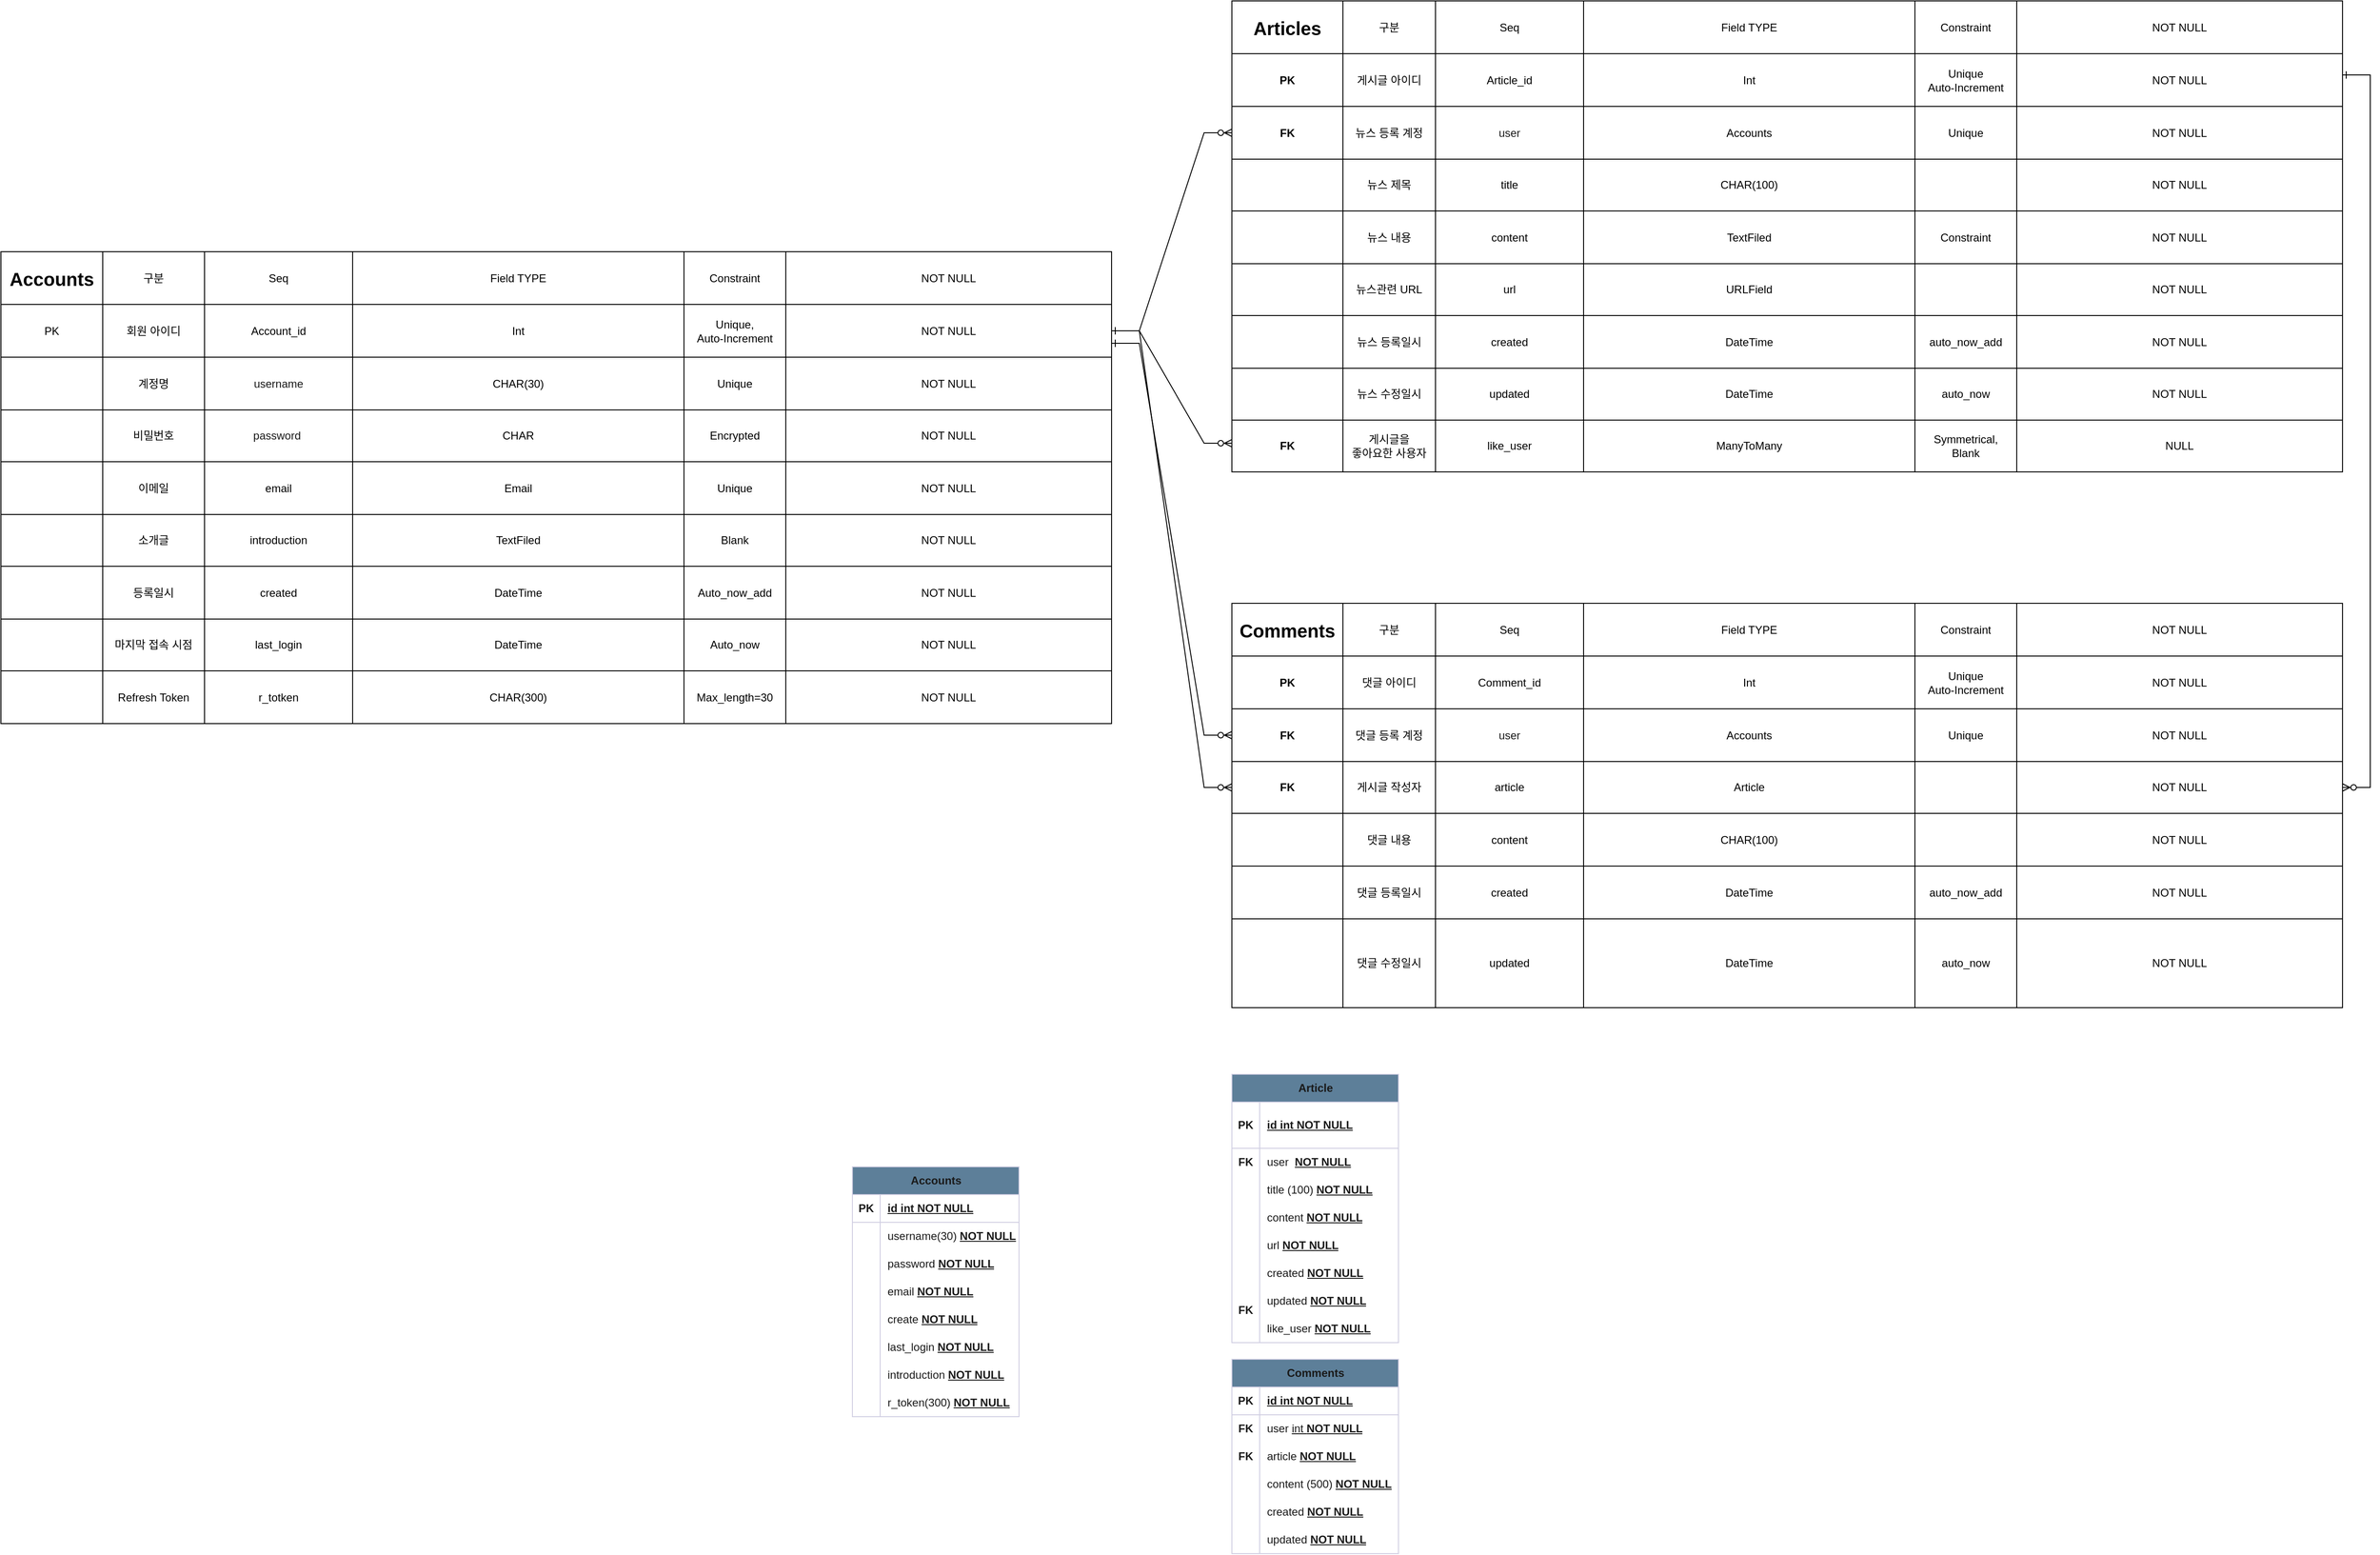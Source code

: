 <mxfile version="24.3.1" type="github">
  <diagram name="페이지-1" id="ltSco38pFWKIx8rV86Af">
    <mxGraphModel dx="5433" dy="1263" grid="1" gridSize="10" guides="1" tooltips="1" connect="1" arrows="1" fold="1" page="1" pageScale="1" pageWidth="1169" pageHeight="827" math="0" shadow="0">
      <root>
        <mxCell id="0" />
        <mxCell id="1" parent="0" />
        <mxCell id="mz0Xn6DmyuUg_sz6dju8-88" value="" style="shape=tableRow;horizontal=0;startSize=0;swimlaneHead=0;swimlaneBody=0;fillColor=none;collapsible=0;dropTarget=0;points=[[0,0.5],[1,0.5]];portConstraint=eastwest;top=0;left=0;right=0;bottom=0;labelBackgroundColor=none;strokeColor=#D0CEE2;fontColor=#1A1A1A;" parent="1" vertex="1">
          <mxGeometry x="-700" y="2180" width="180" height="30" as="geometry" />
        </mxCell>
        <mxCell id="mz0Xn6DmyuUg_sz6dju8-89" value="" style="shape=partialRectangle;connectable=0;fillColor=none;top=0;left=0;bottom=0;right=0;editable=1;overflow=hidden;whiteSpace=wrap;html=1;labelBackgroundColor=none;strokeColor=#D0CEE2;fontColor=#1A1A1A;" parent="mz0Xn6DmyuUg_sz6dju8-88" vertex="1">
          <mxGeometry width="30" height="30" as="geometry">
            <mxRectangle width="30" height="30" as="alternateBounds" />
          </mxGeometry>
        </mxCell>
        <mxCell id="W1ectvwoQMWcgPh8aef--1" value="Article" style="shape=table;startSize=30;container=1;collapsible=1;childLayout=tableLayout;fixedRows=1;rowLines=0;fontStyle=1;align=center;resizeLast=1;html=1;labelBackgroundColor=none;fillColor=#5D7F99;strokeColor=#D0CEE2;fontColor=#1A1A1A;" vertex="1" parent="1">
          <mxGeometry x="-800" y="1880" width="180" height="290" as="geometry" />
        </mxCell>
        <mxCell id="W1ectvwoQMWcgPh8aef--2" value="" style="shape=tableRow;horizontal=0;startSize=0;swimlaneHead=0;swimlaneBody=0;fillColor=none;collapsible=0;dropTarget=0;points=[[0,0.5],[1,0.5]];portConstraint=eastwest;top=0;left=0;right=0;bottom=1;labelBackgroundColor=none;strokeColor=#D0CEE2;fontColor=#1A1A1A;" vertex="1" parent="W1ectvwoQMWcgPh8aef--1">
          <mxGeometry y="30" width="180" height="50" as="geometry" />
        </mxCell>
        <mxCell id="W1ectvwoQMWcgPh8aef--3" value="PK" style="shape=partialRectangle;connectable=0;fillColor=none;top=0;left=0;bottom=0;right=0;fontStyle=1;overflow=hidden;whiteSpace=wrap;html=1;labelBackgroundColor=none;strokeColor=#D0CEE2;fontColor=#1A1A1A;" vertex="1" parent="W1ectvwoQMWcgPh8aef--2">
          <mxGeometry width="30" height="50" as="geometry">
            <mxRectangle width="30" height="50" as="alternateBounds" />
          </mxGeometry>
        </mxCell>
        <mxCell id="W1ectvwoQMWcgPh8aef--4" value="id int NOT NULL" style="shape=partialRectangle;connectable=0;fillColor=none;top=0;left=0;bottom=0;right=0;align=left;spacingLeft=6;fontStyle=5;overflow=hidden;whiteSpace=wrap;html=1;labelBackgroundColor=none;strokeColor=#D0CEE2;fontColor=#1A1A1A;" vertex="1" parent="W1ectvwoQMWcgPh8aef--2">
          <mxGeometry x="30" width="150" height="50" as="geometry">
            <mxRectangle width="150" height="50" as="alternateBounds" />
          </mxGeometry>
        </mxCell>
        <mxCell id="W1ectvwoQMWcgPh8aef--5" value="" style="shape=tableRow;horizontal=0;startSize=0;swimlaneHead=0;swimlaneBody=0;fillColor=none;collapsible=0;dropTarget=0;points=[[0,0.5],[1,0.5]];portConstraint=eastwest;top=0;left=0;right=0;bottom=0;labelBackgroundColor=none;strokeColor=#D0CEE2;fontColor=#1A1A1A;" vertex="1" parent="W1ectvwoQMWcgPh8aef--1">
          <mxGeometry y="80" width="180" height="30" as="geometry" />
        </mxCell>
        <mxCell id="W1ectvwoQMWcgPh8aef--6" value="&lt;b&gt;FK&lt;/b&gt;" style="shape=partialRectangle;connectable=0;fillColor=none;top=0;left=0;bottom=0;right=0;editable=1;overflow=hidden;whiteSpace=wrap;html=1;labelBackgroundColor=none;strokeColor=#D0CEE2;fontColor=#1A1A1A;" vertex="1" parent="W1ectvwoQMWcgPh8aef--5">
          <mxGeometry width="30" height="30" as="geometry">
            <mxRectangle width="30" height="30" as="alternateBounds" />
          </mxGeometry>
        </mxCell>
        <mxCell id="W1ectvwoQMWcgPh8aef--7" value="user&lt;span style=&quot;white-space: pre;&quot;&gt;&#x9;&lt;/span&gt;&amp;nbsp;&lt;span style=&quot;font-weight: 700; text-decoration-line: underline;&quot;&gt;NOT NULL&lt;/span&gt;" style="shape=partialRectangle;connectable=0;fillColor=none;top=0;left=0;bottom=0;right=0;align=left;spacingLeft=6;overflow=hidden;whiteSpace=wrap;html=1;labelBackgroundColor=none;strokeColor=#D0CEE2;fontColor=#1A1A1A;" vertex="1" parent="W1ectvwoQMWcgPh8aef--5">
          <mxGeometry x="30" width="150" height="30" as="geometry">
            <mxRectangle width="150" height="30" as="alternateBounds" />
          </mxGeometry>
        </mxCell>
        <mxCell id="W1ectvwoQMWcgPh8aef--8" value="" style="shape=tableRow;horizontal=0;startSize=0;swimlaneHead=0;swimlaneBody=0;fillColor=none;collapsible=0;dropTarget=0;points=[[0,0.5],[1,0.5]];portConstraint=eastwest;top=0;left=0;right=0;bottom=0;labelBackgroundColor=none;strokeColor=#D0CEE2;fontColor=#1A1A1A;" vertex="1" parent="W1ectvwoQMWcgPh8aef--1">
          <mxGeometry y="110" width="180" height="30" as="geometry" />
        </mxCell>
        <mxCell id="W1ectvwoQMWcgPh8aef--9" value="" style="shape=partialRectangle;connectable=0;fillColor=none;top=0;left=0;bottom=0;right=0;editable=1;overflow=hidden;whiteSpace=wrap;html=1;labelBackgroundColor=none;strokeColor=#D0CEE2;fontColor=#1A1A1A;" vertex="1" parent="W1ectvwoQMWcgPh8aef--8">
          <mxGeometry width="30" height="30" as="geometry">
            <mxRectangle width="30" height="30" as="alternateBounds" />
          </mxGeometry>
        </mxCell>
        <mxCell id="W1ectvwoQMWcgPh8aef--10" value="title (100)&amp;nbsp;&lt;span style=&quot;font-weight: 700; text-decoration-line: underline;&quot;&gt;NOT NULL&lt;/span&gt;" style="shape=partialRectangle;connectable=0;fillColor=none;top=0;left=0;bottom=0;right=0;align=left;spacingLeft=6;overflow=hidden;whiteSpace=wrap;html=1;labelBackgroundColor=none;strokeColor=#D0CEE2;fontColor=#1A1A1A;" vertex="1" parent="W1ectvwoQMWcgPh8aef--8">
          <mxGeometry x="30" width="150" height="30" as="geometry">
            <mxRectangle width="150" height="30" as="alternateBounds" />
          </mxGeometry>
        </mxCell>
        <mxCell id="W1ectvwoQMWcgPh8aef--17" value="" style="shape=tableRow;horizontal=0;startSize=0;swimlaneHead=0;swimlaneBody=0;fillColor=none;collapsible=0;dropTarget=0;points=[[0,0.5],[1,0.5]];portConstraint=eastwest;top=0;left=0;right=0;bottom=0;labelBackgroundColor=none;strokeColor=#D0CEE2;fontColor=#1A1A1A;" vertex="1" parent="W1ectvwoQMWcgPh8aef--1">
          <mxGeometry y="140" width="180" height="30" as="geometry" />
        </mxCell>
        <mxCell id="W1ectvwoQMWcgPh8aef--18" value="" style="shape=partialRectangle;connectable=0;fillColor=none;top=0;left=0;bottom=0;right=0;editable=1;overflow=hidden;whiteSpace=wrap;html=1;labelBackgroundColor=none;strokeColor=#D0CEE2;fontColor=#1A1A1A;" vertex="1" parent="W1ectvwoQMWcgPh8aef--17">
          <mxGeometry width="30" height="30" as="geometry">
            <mxRectangle width="30" height="30" as="alternateBounds" />
          </mxGeometry>
        </mxCell>
        <mxCell id="W1ectvwoQMWcgPh8aef--19" value="content&amp;nbsp;&lt;span style=&quot;font-weight: 700; text-decoration-line: underline;&quot;&gt;NOT NULL&lt;/span&gt;" style="shape=partialRectangle;connectable=0;fillColor=none;top=0;left=0;bottom=0;right=0;align=left;spacingLeft=6;overflow=hidden;whiteSpace=wrap;html=1;labelBackgroundColor=none;strokeColor=#D0CEE2;fontColor=#1A1A1A;strokeWidth=1;" vertex="1" parent="W1ectvwoQMWcgPh8aef--17">
          <mxGeometry x="30" width="150" height="30" as="geometry">
            <mxRectangle width="150" height="30" as="alternateBounds" />
          </mxGeometry>
        </mxCell>
        <mxCell id="W1ectvwoQMWcgPh8aef--11" value="" style="shape=tableRow;horizontal=0;startSize=0;swimlaneHead=0;swimlaneBody=0;fillColor=none;collapsible=0;dropTarget=0;points=[[0,0.5],[1,0.5]];portConstraint=eastwest;top=0;left=0;right=0;bottom=0;labelBackgroundColor=none;strokeColor=#D0CEE2;fontColor=#1A1A1A;" vertex="1" parent="W1ectvwoQMWcgPh8aef--1">
          <mxGeometry y="170" width="180" height="30" as="geometry" />
        </mxCell>
        <mxCell id="W1ectvwoQMWcgPh8aef--12" value="" style="shape=partialRectangle;connectable=0;fillColor=none;top=0;left=0;bottom=0;right=0;editable=1;overflow=hidden;whiteSpace=wrap;html=1;labelBackgroundColor=none;strokeColor=#D0CEE2;fontColor=#1A1A1A;" vertex="1" parent="W1ectvwoQMWcgPh8aef--11">
          <mxGeometry width="30" height="30" as="geometry">
            <mxRectangle width="30" height="30" as="alternateBounds" />
          </mxGeometry>
        </mxCell>
        <mxCell id="W1ectvwoQMWcgPh8aef--13" value="url&amp;nbsp;&lt;span style=&quot;font-weight: 700; text-decoration-line: underline;&quot;&gt;NOT NULL&lt;/span&gt;" style="shape=partialRectangle;connectable=0;fillColor=none;top=0;left=0;bottom=0;right=0;align=left;spacingLeft=6;overflow=hidden;whiteSpace=wrap;html=1;labelBackgroundColor=none;strokeColor=#D0CEE2;fontColor=#1A1A1A;strokeWidth=1;" vertex="1" parent="W1ectvwoQMWcgPh8aef--11">
          <mxGeometry x="30" width="150" height="30" as="geometry">
            <mxRectangle width="150" height="30" as="alternateBounds" />
          </mxGeometry>
        </mxCell>
        <mxCell id="W1ectvwoQMWcgPh8aef--14" value="" style="shape=tableRow;horizontal=0;startSize=0;swimlaneHead=0;swimlaneBody=0;fillColor=none;collapsible=0;dropTarget=0;points=[[0,0.5],[1,0.5]];portConstraint=eastwest;top=0;left=0;right=0;bottom=0;labelBackgroundColor=none;strokeColor=#D0CEE2;fontColor=#1A1A1A;" vertex="1" parent="W1ectvwoQMWcgPh8aef--1">
          <mxGeometry y="200" width="180" height="30" as="geometry" />
        </mxCell>
        <mxCell id="W1ectvwoQMWcgPh8aef--15" value="" style="shape=partialRectangle;connectable=0;fillColor=none;top=0;left=0;bottom=0;right=0;editable=1;overflow=hidden;whiteSpace=wrap;html=1;labelBackgroundColor=none;strokeColor=#D0CEE2;fontColor=#1A1A1A;" vertex="1" parent="W1ectvwoQMWcgPh8aef--14">
          <mxGeometry width="30" height="30" as="geometry">
            <mxRectangle width="30" height="30" as="alternateBounds" />
          </mxGeometry>
        </mxCell>
        <mxCell id="W1ectvwoQMWcgPh8aef--16" value="created&amp;nbsp;&lt;span style=&quot;font-weight: 700; text-decoration-line: underline;&quot;&gt;NOT NULL&lt;/span&gt;" style="shape=partialRectangle;connectable=0;fillColor=none;top=0;left=0;bottom=0;right=0;align=left;spacingLeft=6;overflow=hidden;whiteSpace=wrap;html=1;labelBackgroundColor=none;strokeColor=#D0CEE2;fontColor=#1A1A1A;strokeWidth=1;" vertex="1" parent="W1ectvwoQMWcgPh8aef--14">
          <mxGeometry x="30" width="150" height="30" as="geometry">
            <mxRectangle width="150" height="30" as="alternateBounds" />
          </mxGeometry>
        </mxCell>
        <mxCell id="W1ectvwoQMWcgPh8aef--20" value="" style="shape=tableRow;horizontal=0;startSize=0;swimlaneHead=0;swimlaneBody=0;fillColor=none;collapsible=0;dropTarget=0;points=[[0,0.5],[1,0.5]];portConstraint=eastwest;top=0;left=0;right=0;bottom=0;labelBackgroundColor=none;strokeColor=#D0CEE2;fontColor=#1A1A1A;" vertex="1" parent="W1ectvwoQMWcgPh8aef--1">
          <mxGeometry y="230" width="180" height="30" as="geometry" />
        </mxCell>
        <mxCell id="W1ectvwoQMWcgPh8aef--21" value="" style="shape=partialRectangle;connectable=0;fillColor=none;top=0;left=0;bottom=0;right=0;editable=1;overflow=hidden;whiteSpace=wrap;html=1;labelBackgroundColor=none;strokeColor=#D0CEE2;fontColor=#1A1A1A;" vertex="1" parent="W1ectvwoQMWcgPh8aef--20">
          <mxGeometry width="30" height="30" as="geometry">
            <mxRectangle width="30" height="30" as="alternateBounds" />
          </mxGeometry>
        </mxCell>
        <mxCell id="W1ectvwoQMWcgPh8aef--22" value="updated&amp;nbsp;&lt;span style=&quot;font-weight: 700; text-decoration-line: underline;&quot;&gt;NOT NULL&lt;/span&gt;" style="shape=partialRectangle;connectable=0;fillColor=none;top=0;left=0;bottom=0;right=0;align=left;spacingLeft=6;overflow=hidden;whiteSpace=wrap;html=1;labelBackgroundColor=none;strokeColor=#D0CEE2;fontColor=#1A1A1A;strokeWidth=1;" vertex="1" parent="W1ectvwoQMWcgPh8aef--20">
          <mxGeometry x="30" width="150" height="30" as="geometry">
            <mxRectangle width="150" height="30" as="alternateBounds" />
          </mxGeometry>
        </mxCell>
        <mxCell id="W1ectvwoQMWcgPh8aef--56" value="" style="shape=tableRow;horizontal=0;startSize=0;swimlaneHead=0;swimlaneBody=0;fillColor=none;collapsible=0;dropTarget=0;points=[[0,0.5],[1,0.5]];portConstraint=eastwest;top=0;left=0;right=0;bottom=0;labelBackgroundColor=none;strokeColor=#D0CEE2;fontColor=#1A1A1A;" vertex="1" parent="W1ectvwoQMWcgPh8aef--1">
          <mxGeometry y="260" width="180" height="30" as="geometry" />
        </mxCell>
        <mxCell id="W1ectvwoQMWcgPh8aef--57" value="" style="shape=partialRectangle;connectable=0;fillColor=none;top=0;left=0;bottom=0;right=0;editable=1;overflow=hidden;whiteSpace=wrap;html=1;labelBackgroundColor=none;strokeColor=#D0CEE2;fontColor=#1A1A1A;" vertex="1" parent="W1ectvwoQMWcgPh8aef--56">
          <mxGeometry width="30" height="30" as="geometry">
            <mxRectangle width="30" height="30" as="alternateBounds" />
          </mxGeometry>
        </mxCell>
        <mxCell id="W1ectvwoQMWcgPh8aef--58" value="like_user&amp;nbsp;&lt;span style=&quot;font-weight: 700; text-decoration-line: underline;&quot;&gt;NOT NULL&lt;/span&gt;" style="shape=partialRectangle;connectable=0;fillColor=none;top=0;left=0;bottom=0;right=0;align=left;spacingLeft=6;overflow=hidden;whiteSpace=wrap;html=1;labelBackgroundColor=none;strokeColor=#D0CEE2;fontColor=#1A1A1A;strokeWidth=1;" vertex="1" parent="W1ectvwoQMWcgPh8aef--56">
          <mxGeometry x="30" width="150" height="30" as="geometry">
            <mxRectangle width="150" height="30" as="alternateBounds" />
          </mxGeometry>
        </mxCell>
        <mxCell id="W1ectvwoQMWcgPh8aef--26" value="Comments" style="shape=table;startSize=30;container=1;collapsible=1;childLayout=tableLayout;fixedRows=1;rowLines=0;fontStyle=1;align=center;resizeLast=1;html=1;labelBackgroundColor=none;fillColor=#5D7F99;strokeColor=#D0CEE2;fontColor=#1A1A1A;" vertex="1" parent="1">
          <mxGeometry x="-800" y="2188" width="180" height="210" as="geometry" />
        </mxCell>
        <mxCell id="W1ectvwoQMWcgPh8aef--27" value="" style="shape=tableRow;horizontal=0;startSize=0;swimlaneHead=0;swimlaneBody=0;fillColor=none;collapsible=0;dropTarget=0;points=[[0,0.5],[1,0.5]];portConstraint=eastwest;top=0;left=0;right=0;bottom=1;labelBackgroundColor=none;strokeColor=#D0CEE2;fontColor=#1A1A1A;" vertex="1" parent="W1ectvwoQMWcgPh8aef--26">
          <mxGeometry y="30" width="180" height="30" as="geometry" />
        </mxCell>
        <mxCell id="W1ectvwoQMWcgPh8aef--28" value="PK" style="shape=partialRectangle;connectable=0;fillColor=none;top=0;left=0;bottom=0;right=0;fontStyle=1;overflow=hidden;whiteSpace=wrap;html=1;labelBackgroundColor=none;strokeColor=#D0CEE2;fontColor=#1A1A1A;" vertex="1" parent="W1ectvwoQMWcgPh8aef--27">
          <mxGeometry width="30" height="30" as="geometry">
            <mxRectangle width="30" height="30" as="alternateBounds" />
          </mxGeometry>
        </mxCell>
        <mxCell id="W1ectvwoQMWcgPh8aef--29" value="id int NOT NULL" style="shape=partialRectangle;connectable=0;fillColor=none;top=0;left=0;bottom=0;right=0;align=left;spacingLeft=6;fontStyle=5;overflow=hidden;whiteSpace=wrap;html=1;labelBackgroundColor=none;strokeColor=#D0CEE2;fontColor=#1A1A1A;" vertex="1" parent="W1ectvwoQMWcgPh8aef--27">
          <mxGeometry x="30" width="150" height="30" as="geometry">
            <mxRectangle width="150" height="30" as="alternateBounds" />
          </mxGeometry>
        </mxCell>
        <mxCell id="W1ectvwoQMWcgPh8aef--30" value="" style="shape=tableRow;horizontal=0;startSize=0;swimlaneHead=0;swimlaneBody=0;fillColor=none;collapsible=0;dropTarget=0;points=[[0,0.5],[1,0.5]];portConstraint=eastwest;top=0;left=0;right=0;bottom=0;labelBackgroundColor=none;strokeColor=#D0CEE2;fontColor=#1A1A1A;" vertex="1" parent="W1ectvwoQMWcgPh8aef--26">
          <mxGeometry y="60" width="180" height="30" as="geometry" />
        </mxCell>
        <mxCell id="W1ectvwoQMWcgPh8aef--31" value="&lt;b&gt;FK&lt;/b&gt;" style="shape=partialRectangle;connectable=0;fillColor=none;top=0;left=0;bottom=0;right=0;editable=1;overflow=hidden;whiteSpace=wrap;html=1;labelBackgroundColor=none;strokeColor=#D0CEE2;fontColor=#1A1A1A;" vertex="1" parent="W1ectvwoQMWcgPh8aef--30">
          <mxGeometry width="30" height="30" as="geometry">
            <mxRectangle width="30" height="30" as="alternateBounds" />
          </mxGeometry>
        </mxCell>
        <mxCell id="W1ectvwoQMWcgPh8aef--32" value="user &lt;u&gt;int&amp;nbsp;&lt;/u&gt;&lt;span style=&quot;font-weight: 700; text-decoration-line: underline;&quot;&gt;NOT NULL&lt;/span&gt;" style="shape=partialRectangle;connectable=0;fillColor=none;top=0;left=0;bottom=0;right=0;align=left;spacingLeft=6;overflow=hidden;whiteSpace=wrap;html=1;labelBackgroundColor=none;strokeColor=#D0CEE2;fontColor=#1A1A1A;" vertex="1" parent="W1ectvwoQMWcgPh8aef--30">
          <mxGeometry x="30" width="150" height="30" as="geometry">
            <mxRectangle width="150" height="30" as="alternateBounds" />
          </mxGeometry>
        </mxCell>
        <mxCell id="W1ectvwoQMWcgPh8aef--36" value="" style="shape=tableRow;horizontal=0;startSize=0;swimlaneHead=0;swimlaneBody=0;fillColor=none;collapsible=0;dropTarget=0;points=[[0,0.5],[1,0.5]];portConstraint=eastwest;top=0;left=0;right=0;bottom=0;labelBackgroundColor=none;strokeColor=#D0CEE2;fontColor=#1A1A1A;" vertex="1" parent="W1ectvwoQMWcgPh8aef--26">
          <mxGeometry y="90" width="180" height="30" as="geometry" />
        </mxCell>
        <mxCell id="W1ectvwoQMWcgPh8aef--37" value="&lt;b&gt;FK&lt;/b&gt;" style="shape=partialRectangle;connectable=0;fillColor=none;top=0;left=0;bottom=0;right=0;editable=1;overflow=hidden;whiteSpace=wrap;html=1;labelBackgroundColor=none;strokeColor=#D0CEE2;fontColor=#1A1A1A;" vertex="1" parent="W1ectvwoQMWcgPh8aef--36">
          <mxGeometry width="30" height="30" as="geometry">
            <mxRectangle width="30" height="30" as="alternateBounds" />
          </mxGeometry>
        </mxCell>
        <mxCell id="W1ectvwoQMWcgPh8aef--38" value="article&amp;nbsp;&lt;span style=&quot;font-weight: 700; text-decoration-line: underline;&quot;&gt;NOT NULL&lt;/span&gt;" style="shape=partialRectangle;connectable=0;fillColor=none;top=0;left=0;bottom=0;right=0;align=left;spacingLeft=6;overflow=hidden;whiteSpace=wrap;html=1;labelBackgroundColor=none;strokeColor=#D0CEE2;fontColor=#1A1A1A;strokeWidth=1;" vertex="1" parent="W1ectvwoQMWcgPh8aef--36">
          <mxGeometry x="30" width="150" height="30" as="geometry">
            <mxRectangle width="150" height="30" as="alternateBounds" />
          </mxGeometry>
        </mxCell>
        <mxCell id="W1ectvwoQMWcgPh8aef--33" value="" style="shape=tableRow;horizontal=0;startSize=0;swimlaneHead=0;swimlaneBody=0;fillColor=none;collapsible=0;dropTarget=0;points=[[0,0.5],[1,0.5]];portConstraint=eastwest;top=0;left=0;right=0;bottom=0;labelBackgroundColor=none;strokeColor=#D0CEE2;fontColor=#1A1A1A;" vertex="1" parent="W1ectvwoQMWcgPh8aef--26">
          <mxGeometry y="120" width="180" height="30" as="geometry" />
        </mxCell>
        <mxCell id="W1ectvwoQMWcgPh8aef--34" value="" style="shape=partialRectangle;connectable=0;fillColor=none;top=0;left=0;bottom=0;right=0;editable=1;overflow=hidden;whiteSpace=wrap;html=1;labelBackgroundColor=none;strokeColor=#D0CEE2;fontColor=#1A1A1A;" vertex="1" parent="W1ectvwoQMWcgPh8aef--33">
          <mxGeometry width="30" height="30" as="geometry">
            <mxRectangle width="30" height="30" as="alternateBounds" />
          </mxGeometry>
        </mxCell>
        <mxCell id="W1ectvwoQMWcgPh8aef--35" value="content (500)&amp;nbsp;&lt;span style=&quot;font-weight: 700; text-decoration-line: underline;&quot;&gt;NOT NULL&lt;/span&gt;" style="shape=partialRectangle;connectable=0;fillColor=none;top=0;left=0;bottom=0;right=0;align=left;spacingLeft=6;overflow=hidden;whiteSpace=wrap;html=1;labelBackgroundColor=none;strokeColor=#D0CEE2;fontColor=#1A1A1A;" vertex="1" parent="W1ectvwoQMWcgPh8aef--33">
          <mxGeometry x="30" width="150" height="30" as="geometry">
            <mxRectangle width="150" height="30" as="alternateBounds" />
          </mxGeometry>
        </mxCell>
        <mxCell id="W1ectvwoQMWcgPh8aef--39" value="" style="shape=tableRow;horizontal=0;startSize=0;swimlaneHead=0;swimlaneBody=0;fillColor=none;collapsible=0;dropTarget=0;points=[[0,0.5],[1,0.5]];portConstraint=eastwest;top=0;left=0;right=0;bottom=0;labelBackgroundColor=none;strokeColor=#D0CEE2;fontColor=#1A1A1A;" vertex="1" parent="W1ectvwoQMWcgPh8aef--26">
          <mxGeometry y="150" width="180" height="30" as="geometry" />
        </mxCell>
        <mxCell id="W1ectvwoQMWcgPh8aef--40" value="" style="shape=partialRectangle;connectable=0;fillColor=none;top=0;left=0;bottom=0;right=0;editable=1;overflow=hidden;whiteSpace=wrap;html=1;labelBackgroundColor=none;strokeColor=#D0CEE2;fontColor=#1A1A1A;" vertex="1" parent="W1ectvwoQMWcgPh8aef--39">
          <mxGeometry width="30" height="30" as="geometry">
            <mxRectangle width="30" height="30" as="alternateBounds" />
          </mxGeometry>
        </mxCell>
        <mxCell id="W1ectvwoQMWcgPh8aef--41" value="created&amp;nbsp;&lt;span style=&quot;font-weight: 700; text-decoration-line: underline;&quot;&gt;NOT NULL&lt;/span&gt;" style="shape=partialRectangle;connectable=0;fillColor=none;top=0;left=0;bottom=0;right=0;align=left;spacingLeft=6;overflow=hidden;whiteSpace=wrap;html=1;labelBackgroundColor=none;strokeColor=#D0CEE2;fontColor=#1A1A1A;strokeWidth=1;" vertex="1" parent="W1ectvwoQMWcgPh8aef--39">
          <mxGeometry x="30" width="150" height="30" as="geometry">
            <mxRectangle width="150" height="30" as="alternateBounds" />
          </mxGeometry>
        </mxCell>
        <mxCell id="W1ectvwoQMWcgPh8aef--42" value="" style="shape=tableRow;horizontal=0;startSize=0;swimlaneHead=0;swimlaneBody=0;fillColor=none;collapsible=0;dropTarget=0;points=[[0,0.5],[1,0.5]];portConstraint=eastwest;top=0;left=0;right=0;bottom=0;labelBackgroundColor=none;strokeColor=#D0CEE2;fontColor=#1A1A1A;" vertex="1" parent="W1ectvwoQMWcgPh8aef--26">
          <mxGeometry y="180" width="180" height="30" as="geometry" />
        </mxCell>
        <mxCell id="W1ectvwoQMWcgPh8aef--43" value="" style="shape=partialRectangle;connectable=0;fillColor=none;top=0;left=0;bottom=0;right=0;editable=1;overflow=hidden;whiteSpace=wrap;html=1;labelBackgroundColor=none;strokeColor=#D0CEE2;fontColor=#1A1A1A;" vertex="1" parent="W1ectvwoQMWcgPh8aef--42">
          <mxGeometry width="30" height="30" as="geometry">
            <mxRectangle width="30" height="30" as="alternateBounds" />
          </mxGeometry>
        </mxCell>
        <mxCell id="W1ectvwoQMWcgPh8aef--44" value="updated&amp;nbsp;&lt;span style=&quot;font-weight: 700; text-decoration-line: underline;&quot;&gt;NOT NULL&lt;/span&gt;" style="shape=partialRectangle;connectable=0;fillColor=none;top=0;left=0;bottom=0;right=0;align=left;spacingLeft=6;overflow=hidden;whiteSpace=wrap;html=1;labelBackgroundColor=none;strokeColor=#D0CEE2;fontColor=#1A1A1A;strokeWidth=1;" vertex="1" parent="W1ectvwoQMWcgPh8aef--42">
          <mxGeometry x="30" width="150" height="30" as="geometry">
            <mxRectangle width="150" height="30" as="alternateBounds" />
          </mxGeometry>
        </mxCell>
        <mxCell id="W1ectvwoQMWcgPh8aef--51" value="" style="edgeStyle=entityRelationEdgeStyle;fontSize=12;html=1;endArrow=ERzeroToMany;endFill=1;rounded=0;entryX=0;entryY=0.5;entryDx=0;entryDy=0;startArrow=ERone;startFill=0;exitX=1;exitY=0.5;exitDx=0;exitDy=0;" edge="1" parent="1" source="W1ectvwoQMWcgPh8aef--70">
          <mxGeometry width="100" height="100" relative="1" as="geometry">
            <mxPoint x="-920" y="1283" as="sourcePoint" />
            <mxPoint x="-800" y="1198" as="targetPoint" />
            <Array as="points">
              <mxPoint x="-910" y="1273" />
              <mxPoint x="-1060" y="1083" />
              <mxPoint x="-910" y="1283" />
            </Array>
          </mxGeometry>
        </mxCell>
        <mxCell id="W1ectvwoQMWcgPh8aef--53" value="" style="edgeStyle=entityRelationEdgeStyle;fontSize=12;html=1;endArrow=ERzeroToMany;endFill=1;rounded=0;entryX=0;entryY=0.5;entryDx=0;entryDy=0;startArrow=ERone;startFill=0;exitX=1.017;exitY=0.75;exitDx=0;exitDy=0;exitPerimeter=0;" edge="1" parent="1" target="W1ectvwoQMWcgPh8aef--369">
          <mxGeometry width="100" height="100" relative="1" as="geometry">
            <mxPoint x="-930" y="1090" as="sourcePoint" />
            <mxPoint x="-813.06" y="1282.5" as="targetPoint" />
            <Array as="points">
              <mxPoint x="-913.06" y="1087.5" />
              <mxPoint x="-923.06" y="1062.5" />
              <mxPoint x="-923.06" y="1072.5" />
              <mxPoint x="-833.06" y="1157.5" />
            </Array>
          </mxGeometry>
        </mxCell>
        <mxCell id="W1ectvwoQMWcgPh8aef--55" value="" style="edgeStyle=entityRelationEdgeStyle;fontSize=12;html=1;endArrow=ERzeroToMany;endFill=1;rounded=0;startArrow=ERone;startFill=0;exitX=1.017;exitY=0.75;exitDx=0;exitDy=0;exitPerimeter=0;entryX=1;entryY=0.5;entryDx=0;entryDy=0;" edge="1" parent="1" target="W1ectvwoQMWcgPh8aef--376">
          <mxGeometry width="100" height="100" relative="1" as="geometry">
            <mxPoint x="400" y="800" as="sourcePoint" />
            <mxPoint x="370" y="1045.5" as="targetPoint" />
            <Array as="points">
              <mxPoint x="416.94" y="797.5" />
              <mxPoint x="406.94" y="772.5" />
              <mxPoint x="406.94" y="782.5" />
              <mxPoint x="496.94" y="867.5" />
            </Array>
          </mxGeometry>
        </mxCell>
        <mxCell id="W1ectvwoQMWcgPh8aef--59" value="&lt;b&gt;FK&lt;/b&gt;" style="shape=partialRectangle;connectable=0;fillColor=none;top=0;left=0;bottom=0;right=0;editable=1;overflow=hidden;whiteSpace=wrap;html=1;labelBackgroundColor=none;strokeColor=#D0CEE2;fontColor=#1A1A1A;" vertex="1" parent="1">
          <mxGeometry x="-800" y="2120" width="30" height="30" as="geometry">
            <mxRectangle width="30" height="30" as="alternateBounds" />
          </mxGeometry>
        </mxCell>
        <mxCell id="W1ectvwoQMWcgPh8aef--60" value="" style="edgeStyle=entityRelationEdgeStyle;fontSize=12;html=1;endArrow=ERzeroToMany;endFill=1;rounded=0;startArrow=ERone;startFill=0;exitX=1;exitY=0.5;exitDx=0;exitDy=0;" edge="1" parent="1" source="W1ectvwoQMWcgPh8aef--70">
          <mxGeometry width="100" height="100" relative="1" as="geometry">
            <mxPoint x="-920" y="1470" as="sourcePoint" />
            <mxPoint x="-800" y="1570" as="targetPoint" />
            <Array as="points">
              <mxPoint x="-900" y="1460" />
              <mxPoint x="-900" y="1470" />
            </Array>
          </mxGeometry>
        </mxCell>
        <mxCell id="mz0Xn6DmyuUg_sz6dju8-22" value="Accounts" style="shape=table;startSize=30;container=1;collapsible=1;childLayout=tableLayout;fixedRows=1;rowLines=0;fontStyle=1;align=center;resizeLast=1;html=1;labelBackgroundColor=none;fillColor=#5D7F99;strokeColor=#D0CEE2;fontColor=#1A1A1A;" parent="1" vertex="1">
          <mxGeometry x="-1210" y="1980" width="180" height="270" as="geometry" />
        </mxCell>
        <mxCell id="mz0Xn6DmyuUg_sz6dju8-23" value="" style="shape=tableRow;horizontal=0;startSize=0;swimlaneHead=0;swimlaneBody=0;fillColor=none;collapsible=0;dropTarget=0;points=[[0,0.5],[1,0.5]];portConstraint=eastwest;top=0;left=0;right=0;bottom=1;labelBackgroundColor=none;strokeColor=#D0CEE2;fontColor=#1A1A1A;" parent="mz0Xn6DmyuUg_sz6dju8-22" vertex="1">
          <mxGeometry y="30" width="180" height="30" as="geometry" />
        </mxCell>
        <mxCell id="mz0Xn6DmyuUg_sz6dju8-24" value="PK" style="shape=partialRectangle;connectable=0;fillColor=none;top=0;left=0;bottom=0;right=0;fontStyle=1;overflow=hidden;whiteSpace=wrap;html=1;labelBackgroundColor=none;strokeColor=#D0CEE2;fontColor=#1A1A1A;" parent="mz0Xn6DmyuUg_sz6dju8-23" vertex="1">
          <mxGeometry width="30" height="30" as="geometry">
            <mxRectangle width="30" height="30" as="alternateBounds" />
          </mxGeometry>
        </mxCell>
        <mxCell id="mz0Xn6DmyuUg_sz6dju8-25" value="id int NOT NULL" style="shape=partialRectangle;connectable=0;fillColor=none;top=0;left=0;bottom=0;right=0;align=left;spacingLeft=6;fontStyle=5;overflow=hidden;whiteSpace=wrap;html=1;labelBackgroundColor=none;strokeColor=#D0CEE2;fontColor=#1A1A1A;" parent="mz0Xn6DmyuUg_sz6dju8-23" vertex="1">
          <mxGeometry x="30" width="150" height="30" as="geometry">
            <mxRectangle width="150" height="30" as="alternateBounds" />
          </mxGeometry>
        </mxCell>
        <mxCell id="mz0Xn6DmyuUg_sz6dju8-26" value="" style="shape=tableRow;horizontal=0;startSize=0;swimlaneHead=0;swimlaneBody=0;fillColor=none;collapsible=0;dropTarget=0;points=[[0,0.5],[1,0.5]];portConstraint=eastwest;top=0;left=0;right=0;bottom=0;labelBackgroundColor=none;strokeColor=#D0CEE2;fontColor=#1A1A1A;" parent="mz0Xn6DmyuUg_sz6dju8-22" vertex="1">
          <mxGeometry y="60" width="180" height="30" as="geometry" />
        </mxCell>
        <mxCell id="mz0Xn6DmyuUg_sz6dju8-27" value="" style="shape=partialRectangle;connectable=0;fillColor=none;top=0;left=0;bottom=0;right=0;editable=1;overflow=hidden;whiteSpace=wrap;html=1;labelBackgroundColor=none;strokeColor=#D0CEE2;fontColor=#1A1A1A;" parent="mz0Xn6DmyuUg_sz6dju8-26" vertex="1">
          <mxGeometry width="30" height="30" as="geometry">
            <mxRectangle width="30" height="30" as="alternateBounds" />
          </mxGeometry>
        </mxCell>
        <mxCell id="mz0Xn6DmyuUg_sz6dju8-28" value="username(30)&amp;nbsp;&lt;span style=&quot;font-weight: 700; text-decoration-line: underline;&quot;&gt;NOT NULL&lt;/span&gt;" style="shape=partialRectangle;connectable=0;fillColor=none;top=0;left=0;bottom=0;right=0;align=left;spacingLeft=6;overflow=hidden;whiteSpace=wrap;html=1;labelBackgroundColor=none;strokeColor=#D0CEE2;fontColor=#1A1A1A;" parent="mz0Xn6DmyuUg_sz6dju8-26" vertex="1">
          <mxGeometry x="30" width="150" height="30" as="geometry">
            <mxRectangle width="150" height="30" as="alternateBounds" />
          </mxGeometry>
        </mxCell>
        <mxCell id="mz0Xn6DmyuUg_sz6dju8-32" value="" style="shape=tableRow;horizontal=0;startSize=0;swimlaneHead=0;swimlaneBody=0;fillColor=none;collapsible=0;dropTarget=0;points=[[0,0.5],[1,0.5]];portConstraint=eastwest;top=0;left=0;right=0;bottom=0;labelBackgroundColor=none;strokeColor=#D0CEE2;fontColor=#1A1A1A;" parent="mz0Xn6DmyuUg_sz6dju8-22" vertex="1">
          <mxGeometry y="90" width="180" height="30" as="geometry" />
        </mxCell>
        <mxCell id="mz0Xn6DmyuUg_sz6dju8-33" value="" style="shape=partialRectangle;connectable=0;fillColor=none;top=0;left=0;bottom=0;right=0;editable=1;overflow=hidden;whiteSpace=wrap;html=1;labelBackgroundColor=none;strokeColor=#D0CEE2;fontColor=#1A1A1A;" parent="mz0Xn6DmyuUg_sz6dju8-32" vertex="1">
          <mxGeometry width="30" height="30" as="geometry">
            <mxRectangle width="30" height="30" as="alternateBounds" />
          </mxGeometry>
        </mxCell>
        <mxCell id="mz0Xn6DmyuUg_sz6dju8-34" value="password&amp;nbsp;&lt;span style=&quot;font-weight: 700; text-decoration-line: underline;&quot;&gt;NOT NULL&lt;/span&gt;" style="shape=partialRectangle;connectable=0;fillColor=none;top=0;left=0;bottom=0;right=0;align=left;spacingLeft=6;overflow=hidden;whiteSpace=wrap;html=1;labelBackgroundColor=none;strokeColor=#D0CEE2;fontColor=#1A1A1A;" parent="mz0Xn6DmyuUg_sz6dju8-32" vertex="1">
          <mxGeometry x="30" width="150" height="30" as="geometry">
            <mxRectangle width="150" height="30" as="alternateBounds" />
          </mxGeometry>
        </mxCell>
        <mxCell id="mz0Xn6DmyuUg_sz6dju8-29" value="" style="shape=tableRow;horizontal=0;startSize=0;swimlaneHead=0;swimlaneBody=0;fillColor=none;collapsible=0;dropTarget=0;points=[[0,0.5],[1,0.5]];portConstraint=eastwest;top=0;left=0;right=0;bottom=0;labelBackgroundColor=none;strokeColor=#D0CEE2;fontColor=#1A1A1A;" parent="mz0Xn6DmyuUg_sz6dju8-22" vertex="1">
          <mxGeometry y="120" width="180" height="30" as="geometry" />
        </mxCell>
        <mxCell id="mz0Xn6DmyuUg_sz6dju8-30" value="" style="shape=partialRectangle;connectable=0;fillColor=none;top=0;left=0;bottom=0;right=0;editable=1;overflow=hidden;whiteSpace=wrap;html=1;labelBackgroundColor=none;strokeColor=#D0CEE2;fontColor=#1A1A1A;" parent="mz0Xn6DmyuUg_sz6dju8-29" vertex="1">
          <mxGeometry width="30" height="30" as="geometry">
            <mxRectangle width="30" height="30" as="alternateBounds" />
          </mxGeometry>
        </mxCell>
        <mxCell id="mz0Xn6DmyuUg_sz6dju8-31" value="email&amp;nbsp;&lt;span style=&quot;font-weight: 700; text-decoration-line: underline;&quot;&gt;NOT NULL&lt;/span&gt;" style="shape=partialRectangle;connectable=0;fillColor=none;top=0;left=0;bottom=0;right=0;align=left;spacingLeft=6;overflow=hidden;whiteSpace=wrap;html=1;labelBackgroundColor=none;strokeColor=#D0CEE2;fontColor=#1A1A1A;strokeWidth=1;" parent="mz0Xn6DmyuUg_sz6dju8-29" vertex="1">
          <mxGeometry x="30" width="150" height="30" as="geometry">
            <mxRectangle width="150" height="30" as="alternateBounds" />
          </mxGeometry>
        </mxCell>
        <mxCell id="mz0Xn6DmyuUg_sz6dju8-153" value="" style="shape=tableRow;horizontal=0;startSize=0;swimlaneHead=0;swimlaneBody=0;fillColor=none;collapsible=0;dropTarget=0;points=[[0,0.5],[1,0.5]];portConstraint=eastwest;top=0;left=0;right=0;bottom=0;labelBackgroundColor=none;strokeColor=#D0CEE2;fontColor=#1A1A1A;" parent="mz0Xn6DmyuUg_sz6dju8-22" vertex="1">
          <mxGeometry y="150" width="180" height="30" as="geometry" />
        </mxCell>
        <mxCell id="mz0Xn6DmyuUg_sz6dju8-154" value="" style="shape=partialRectangle;connectable=0;fillColor=none;top=0;left=0;bottom=0;right=0;editable=1;overflow=hidden;whiteSpace=wrap;html=1;labelBackgroundColor=none;strokeColor=#D0CEE2;fontColor=#1A1A1A;" parent="mz0Xn6DmyuUg_sz6dju8-153" vertex="1">
          <mxGeometry width="30" height="30" as="geometry">
            <mxRectangle width="30" height="30" as="alternateBounds" />
          </mxGeometry>
        </mxCell>
        <mxCell id="mz0Xn6DmyuUg_sz6dju8-155" value="create&amp;nbsp;&lt;span style=&quot;font-weight: 700; text-decoration-line: underline;&quot;&gt;NOT NULL&lt;/span&gt;" style="shape=partialRectangle;connectable=0;fillColor=none;top=0;left=0;bottom=0;right=0;align=left;spacingLeft=6;overflow=hidden;whiteSpace=wrap;html=1;labelBackgroundColor=none;strokeColor=#D0CEE2;fontColor=#1A1A1A;strokeWidth=1;" parent="mz0Xn6DmyuUg_sz6dju8-153" vertex="1">
          <mxGeometry x="30" width="150" height="30" as="geometry">
            <mxRectangle width="150" height="30" as="alternateBounds" />
          </mxGeometry>
        </mxCell>
        <mxCell id="mz0Xn6DmyuUg_sz6dju8-172" value="" style="shape=tableRow;horizontal=0;startSize=0;swimlaneHead=0;swimlaneBody=0;fillColor=none;collapsible=0;dropTarget=0;points=[[0,0.5],[1,0.5]];portConstraint=eastwest;top=0;left=0;right=0;bottom=0;labelBackgroundColor=none;strokeColor=#D0CEE2;fontColor=#1A1A1A;" parent="mz0Xn6DmyuUg_sz6dju8-22" vertex="1">
          <mxGeometry y="180" width="180" height="30" as="geometry" />
        </mxCell>
        <mxCell id="mz0Xn6DmyuUg_sz6dju8-173" value="" style="shape=partialRectangle;connectable=0;fillColor=none;top=0;left=0;bottom=0;right=0;editable=1;overflow=hidden;whiteSpace=wrap;html=1;labelBackgroundColor=none;strokeColor=#D0CEE2;fontColor=#1A1A1A;" parent="mz0Xn6DmyuUg_sz6dju8-172" vertex="1">
          <mxGeometry width="30" height="30" as="geometry">
            <mxRectangle width="30" height="30" as="alternateBounds" />
          </mxGeometry>
        </mxCell>
        <mxCell id="mz0Xn6DmyuUg_sz6dju8-174" value="last_login&amp;nbsp;&lt;span style=&quot;font-weight: 700; text-decoration-line: underline;&quot;&gt;NOT NULL&lt;/span&gt;" style="shape=partialRectangle;connectable=0;fillColor=none;top=0;left=0;bottom=0;right=0;align=left;spacingLeft=6;overflow=hidden;whiteSpace=wrap;html=1;labelBackgroundColor=none;strokeColor=#D0CEE2;fontColor=#1A1A1A;strokeWidth=1;" parent="mz0Xn6DmyuUg_sz6dju8-172" vertex="1">
          <mxGeometry x="30" width="150" height="30" as="geometry">
            <mxRectangle width="150" height="30" as="alternateBounds" />
          </mxGeometry>
        </mxCell>
        <mxCell id="mz0Xn6DmyuUg_sz6dju8-225" value="" style="shape=tableRow;horizontal=0;startSize=0;swimlaneHead=0;swimlaneBody=0;fillColor=none;collapsible=0;dropTarget=0;points=[[0,0.5],[1,0.5]];portConstraint=eastwest;top=0;left=0;right=0;bottom=0;labelBackgroundColor=none;strokeColor=#D0CEE2;fontColor=#1A1A1A;" parent="mz0Xn6DmyuUg_sz6dju8-22" vertex="1">
          <mxGeometry y="210" width="180" height="30" as="geometry" />
        </mxCell>
        <mxCell id="mz0Xn6DmyuUg_sz6dju8-226" value="" style="shape=partialRectangle;connectable=0;fillColor=none;top=0;left=0;bottom=0;right=0;editable=1;overflow=hidden;whiteSpace=wrap;html=1;labelBackgroundColor=none;strokeColor=#D0CEE2;fontColor=#1A1A1A;" parent="mz0Xn6DmyuUg_sz6dju8-225" vertex="1">
          <mxGeometry width="30" height="30" as="geometry">
            <mxRectangle width="30" height="30" as="alternateBounds" />
          </mxGeometry>
        </mxCell>
        <mxCell id="mz0Xn6DmyuUg_sz6dju8-227" value="introduction&amp;nbsp;&lt;span style=&quot;font-weight: 700; text-decoration-line: underline;&quot;&gt;NOT NULL&lt;/span&gt;" style="shape=partialRectangle;connectable=0;fillColor=none;top=0;left=0;bottom=0;right=0;align=left;spacingLeft=6;overflow=hidden;whiteSpace=wrap;html=1;labelBackgroundColor=none;strokeColor=#D0CEE2;fontColor=#1A1A1A;strokeWidth=1;" parent="mz0Xn6DmyuUg_sz6dju8-225" vertex="1">
          <mxGeometry x="30" width="150" height="30" as="geometry">
            <mxRectangle width="150" height="30" as="alternateBounds" />
          </mxGeometry>
        </mxCell>
        <mxCell id="mz0Xn6DmyuUg_sz6dju8-197" value="" style="shape=tableRow;horizontal=0;startSize=0;swimlaneHead=0;swimlaneBody=0;fillColor=none;collapsible=0;dropTarget=0;points=[[0,0.5],[1,0.5]];portConstraint=eastwest;top=0;left=0;right=0;bottom=0;labelBackgroundColor=none;strokeColor=#D0CEE2;fontColor=#1A1A1A;" parent="mz0Xn6DmyuUg_sz6dju8-22" vertex="1">
          <mxGeometry y="240" width="180" height="30" as="geometry" />
        </mxCell>
        <mxCell id="mz0Xn6DmyuUg_sz6dju8-198" value="" style="shape=partialRectangle;connectable=0;fillColor=none;top=0;left=0;bottom=0;right=0;editable=1;overflow=hidden;whiteSpace=wrap;html=1;labelBackgroundColor=none;strokeColor=#D0CEE2;fontColor=#1A1A1A;" parent="mz0Xn6DmyuUg_sz6dju8-197" vertex="1">
          <mxGeometry width="30" height="30" as="geometry">
            <mxRectangle width="30" height="30" as="alternateBounds" />
          </mxGeometry>
        </mxCell>
        <mxCell id="mz0Xn6DmyuUg_sz6dju8-199" value="r_token(300)&amp;nbsp;&lt;span style=&quot;font-weight: 700; text-decoration-line: underline;&quot;&gt;NOT NULL&lt;/span&gt;" style="shape=partialRectangle;connectable=0;fillColor=none;top=0;left=0;bottom=0;right=0;align=left;spacingLeft=6;overflow=hidden;whiteSpace=wrap;html=1;labelBackgroundColor=none;strokeColor=#D0CEE2;fontColor=#1A1A1A;strokeWidth=1;" parent="mz0Xn6DmyuUg_sz6dju8-197" vertex="1">
          <mxGeometry x="30" width="150" height="30" as="geometry">
            <mxRectangle width="150" height="30" as="alternateBounds" />
          </mxGeometry>
        </mxCell>
        <mxCell id="W1ectvwoQMWcgPh8aef--64" value="" style="shape=table;startSize=0;container=1;collapsible=0;childLayout=tableLayout;" vertex="1" parent="1">
          <mxGeometry x="-2130" y="991" width="1200" height="510.0" as="geometry" />
        </mxCell>
        <mxCell id="W1ectvwoQMWcgPh8aef--173" style="shape=tableRow;horizontal=0;startSize=0;swimlaneHead=0;swimlaneBody=0;strokeColor=inherit;top=0;left=0;bottom=0;right=0;collapsible=0;dropTarget=0;fillColor=none;points=[[0,0.5],[1,0.5]];portConstraint=eastwest;swimlaneLine=0;" vertex="1" parent="W1ectvwoQMWcgPh8aef--64">
          <mxGeometry width="1200" height="57" as="geometry" />
        </mxCell>
        <mxCell id="W1ectvwoQMWcgPh8aef--206" value="Accounts" style="shape=partialRectangle;html=1;whiteSpace=wrap;connectable=0;strokeColor=inherit;overflow=hidden;fillColor=none;top=0;left=0;bottom=0;right=0;pointerEvents=1;fontStyle=1;fontSize=20;" vertex="1" parent="W1ectvwoQMWcgPh8aef--173">
          <mxGeometry width="110" height="57" as="geometry">
            <mxRectangle width="110" height="57" as="alternateBounds" />
          </mxGeometry>
        </mxCell>
        <mxCell id="W1ectvwoQMWcgPh8aef--174" value="구분" style="shape=partialRectangle;html=1;whiteSpace=wrap;connectable=0;strokeColor=inherit;overflow=hidden;fillColor=none;top=0;left=0;bottom=0;right=0;pointerEvents=1;" vertex="1" parent="W1ectvwoQMWcgPh8aef--173">
          <mxGeometry x="110" width="110" height="57" as="geometry">
            <mxRectangle width="110" height="57" as="alternateBounds" />
          </mxGeometry>
        </mxCell>
        <mxCell id="W1ectvwoQMWcgPh8aef--175" value="Seq" style="shape=partialRectangle;html=1;whiteSpace=wrap;connectable=0;strokeColor=inherit;overflow=hidden;fillColor=none;top=0;left=0;bottom=0;right=0;pointerEvents=1;" vertex="1" parent="W1ectvwoQMWcgPh8aef--173">
          <mxGeometry x="220" width="160" height="57" as="geometry">
            <mxRectangle width="160" height="57" as="alternateBounds" />
          </mxGeometry>
        </mxCell>
        <mxCell id="W1ectvwoQMWcgPh8aef--177" value="Field TYPE" style="shape=partialRectangle;html=1;whiteSpace=wrap;connectable=0;strokeColor=inherit;overflow=hidden;fillColor=none;top=0;left=0;bottom=0;right=0;pointerEvents=1;" vertex="1" parent="W1ectvwoQMWcgPh8aef--173">
          <mxGeometry x="380" width="358" height="57" as="geometry">
            <mxRectangle width="358" height="57" as="alternateBounds" />
          </mxGeometry>
        </mxCell>
        <mxCell id="W1ectvwoQMWcgPh8aef--179" value="Constraint" style="shape=partialRectangle;html=1;whiteSpace=wrap;connectable=0;strokeColor=inherit;overflow=hidden;fillColor=none;top=0;left=0;bottom=0;right=0;pointerEvents=1;" vertex="1" parent="W1ectvwoQMWcgPh8aef--173">
          <mxGeometry x="738" width="110" height="57" as="geometry">
            <mxRectangle width="110" height="57" as="alternateBounds" />
          </mxGeometry>
        </mxCell>
        <mxCell id="W1ectvwoQMWcgPh8aef--176" value="NOT NULL" style="shape=partialRectangle;html=1;whiteSpace=wrap;connectable=0;strokeColor=inherit;overflow=hidden;fillColor=none;top=0;left=0;bottom=0;right=0;pointerEvents=1;" vertex="1" parent="W1ectvwoQMWcgPh8aef--173">
          <mxGeometry x="848" width="352" height="57" as="geometry">
            <mxRectangle width="352" height="57" as="alternateBounds" />
          </mxGeometry>
        </mxCell>
        <mxCell id="W1ectvwoQMWcgPh8aef--70" value="" style="shape=tableRow;horizontal=0;startSize=0;swimlaneHead=0;swimlaneBody=0;strokeColor=inherit;top=0;left=0;bottom=0;right=0;collapsible=0;dropTarget=0;fillColor=none;points=[[0,0.5],[1,0.5]];portConstraint=eastwest;" vertex="1" parent="W1ectvwoQMWcgPh8aef--64">
          <mxGeometry y="57" width="1200" height="57" as="geometry" />
        </mxCell>
        <mxCell id="W1ectvwoQMWcgPh8aef--208" value="PK" style="shape=partialRectangle;html=1;whiteSpace=wrap;connectable=0;strokeColor=inherit;overflow=hidden;fillColor=none;top=0;left=0;bottom=0;right=0;pointerEvents=1;" vertex="1" parent="W1ectvwoQMWcgPh8aef--70">
          <mxGeometry width="110" height="57" as="geometry">
            <mxRectangle width="110" height="57" as="alternateBounds" />
          </mxGeometry>
        </mxCell>
        <mxCell id="W1ectvwoQMWcgPh8aef--181" value="회원 아이디" style="shape=partialRectangle;html=1;whiteSpace=wrap;connectable=0;strokeColor=inherit;overflow=hidden;fillColor=none;top=0;left=0;bottom=0;right=0;pointerEvents=1;" vertex="1" parent="W1ectvwoQMWcgPh8aef--70">
          <mxGeometry x="110" width="110" height="57" as="geometry">
            <mxRectangle width="110" height="57" as="alternateBounds" />
          </mxGeometry>
        </mxCell>
        <mxCell id="W1ectvwoQMWcgPh8aef--71" value="Account_id" style="shape=partialRectangle;html=1;whiteSpace=wrap;connectable=0;strokeColor=inherit;overflow=hidden;fillColor=none;top=0;left=0;bottom=0;right=0;pointerEvents=1;" vertex="1" parent="W1ectvwoQMWcgPh8aef--70">
          <mxGeometry x="220" width="160" height="57" as="geometry">
            <mxRectangle width="160" height="57" as="alternateBounds" />
          </mxGeometry>
        </mxCell>
        <mxCell id="W1ectvwoQMWcgPh8aef--72" value="Int" style="shape=partialRectangle;html=1;whiteSpace=wrap;connectable=0;strokeColor=inherit;overflow=hidden;fillColor=none;top=0;left=0;bottom=0;right=0;pointerEvents=1;" vertex="1" parent="W1ectvwoQMWcgPh8aef--70">
          <mxGeometry x="380" width="358" height="57" as="geometry">
            <mxRectangle width="358" height="57" as="alternateBounds" />
          </mxGeometry>
        </mxCell>
        <mxCell id="W1ectvwoQMWcgPh8aef--73" value="Unique, &lt;br&gt;Auto-Increment" style="shape=partialRectangle;html=1;whiteSpace=wrap;connectable=0;strokeColor=inherit;overflow=hidden;fillColor=none;top=0;left=0;bottom=0;right=0;pointerEvents=1;" vertex="1" parent="W1ectvwoQMWcgPh8aef--70">
          <mxGeometry x="738" width="110" height="57" as="geometry">
            <mxRectangle width="110" height="57" as="alternateBounds" />
          </mxGeometry>
        </mxCell>
        <mxCell id="W1ectvwoQMWcgPh8aef--74" value="NOT NULL" style="shape=partialRectangle;html=1;whiteSpace=wrap;connectable=0;strokeColor=inherit;overflow=hidden;fillColor=none;top=0;left=0;bottom=0;right=0;pointerEvents=1;" vertex="1" parent="W1ectvwoQMWcgPh8aef--70">
          <mxGeometry x="848" width="352" height="57" as="geometry">
            <mxRectangle width="352" height="57" as="alternateBounds" />
          </mxGeometry>
        </mxCell>
        <mxCell id="W1ectvwoQMWcgPh8aef--75" value="" style="shape=tableRow;horizontal=0;startSize=0;swimlaneHead=0;swimlaneBody=0;strokeColor=inherit;top=0;left=0;bottom=0;right=0;collapsible=0;dropTarget=0;fillColor=none;points=[[0,0.5],[1,0.5]];portConstraint=eastwest;" vertex="1" parent="W1ectvwoQMWcgPh8aef--64">
          <mxGeometry y="114" width="1200" height="57" as="geometry" />
        </mxCell>
        <mxCell id="W1ectvwoQMWcgPh8aef--209" style="shape=partialRectangle;html=1;whiteSpace=wrap;connectable=0;strokeColor=inherit;overflow=hidden;fillColor=none;top=0;left=0;bottom=0;right=0;pointerEvents=1;" vertex="1" parent="W1ectvwoQMWcgPh8aef--75">
          <mxGeometry width="110" height="57" as="geometry">
            <mxRectangle width="110" height="57" as="alternateBounds" />
          </mxGeometry>
        </mxCell>
        <mxCell id="W1ectvwoQMWcgPh8aef--182" value="계정명" style="shape=partialRectangle;html=1;whiteSpace=wrap;connectable=0;strokeColor=inherit;overflow=hidden;fillColor=none;top=0;left=0;bottom=0;right=0;pointerEvents=1;" vertex="1" parent="W1ectvwoQMWcgPh8aef--75">
          <mxGeometry x="110" width="110" height="57" as="geometry">
            <mxRectangle width="110" height="57" as="alternateBounds" />
          </mxGeometry>
        </mxCell>
        <mxCell id="W1ectvwoQMWcgPh8aef--76" value="&lt;span style=&quot;color: rgb(26, 26, 26); text-align: left;&quot;&gt;username&lt;/span&gt;" style="shape=partialRectangle;html=1;whiteSpace=wrap;connectable=0;strokeColor=inherit;overflow=hidden;fillColor=none;top=0;left=0;bottom=0;right=0;pointerEvents=1;" vertex="1" parent="W1ectvwoQMWcgPh8aef--75">
          <mxGeometry x="220" width="160" height="57" as="geometry">
            <mxRectangle width="160" height="57" as="alternateBounds" />
          </mxGeometry>
        </mxCell>
        <mxCell id="W1ectvwoQMWcgPh8aef--77" value="CHAR(30)" style="shape=partialRectangle;html=1;whiteSpace=wrap;connectable=0;strokeColor=inherit;overflow=hidden;fillColor=none;top=0;left=0;bottom=0;right=0;pointerEvents=1;" vertex="1" parent="W1ectvwoQMWcgPh8aef--75">
          <mxGeometry x="380" width="358" height="57" as="geometry">
            <mxRectangle width="358" height="57" as="alternateBounds" />
          </mxGeometry>
        </mxCell>
        <mxCell id="W1ectvwoQMWcgPh8aef--78" value="Unique" style="shape=partialRectangle;html=1;whiteSpace=wrap;connectable=0;strokeColor=inherit;overflow=hidden;fillColor=none;top=0;left=0;bottom=0;right=0;pointerEvents=1;" vertex="1" parent="W1ectvwoQMWcgPh8aef--75">
          <mxGeometry x="738" width="110" height="57" as="geometry">
            <mxRectangle width="110" height="57" as="alternateBounds" />
          </mxGeometry>
        </mxCell>
        <mxCell id="W1ectvwoQMWcgPh8aef--79" value="NOT NULL" style="shape=partialRectangle;html=1;whiteSpace=wrap;connectable=0;strokeColor=inherit;overflow=hidden;fillColor=none;top=0;left=0;bottom=0;right=0;pointerEvents=1;" vertex="1" parent="W1ectvwoQMWcgPh8aef--75">
          <mxGeometry x="848" width="352" height="57" as="geometry">
            <mxRectangle width="352" height="57" as="alternateBounds" />
          </mxGeometry>
        </mxCell>
        <mxCell id="W1ectvwoQMWcgPh8aef--80" value="" style="shape=tableRow;horizontal=0;startSize=0;swimlaneHead=0;swimlaneBody=0;strokeColor=inherit;top=0;left=0;bottom=0;right=0;collapsible=0;dropTarget=0;fillColor=none;points=[[0,0.5],[1,0.5]];portConstraint=eastwest;" vertex="1" parent="W1ectvwoQMWcgPh8aef--64">
          <mxGeometry y="171" width="1200" height="56" as="geometry" />
        </mxCell>
        <mxCell id="W1ectvwoQMWcgPh8aef--210" style="shape=partialRectangle;html=1;whiteSpace=wrap;connectable=0;strokeColor=inherit;overflow=hidden;fillColor=none;top=0;left=0;bottom=0;right=0;pointerEvents=1;" vertex="1" parent="W1ectvwoQMWcgPh8aef--80">
          <mxGeometry width="110" height="56" as="geometry">
            <mxRectangle width="110" height="56" as="alternateBounds" />
          </mxGeometry>
        </mxCell>
        <mxCell id="W1ectvwoQMWcgPh8aef--183" value="비밀번호" style="shape=partialRectangle;html=1;whiteSpace=wrap;connectable=0;strokeColor=inherit;overflow=hidden;fillColor=none;top=0;left=0;bottom=0;right=0;pointerEvents=1;" vertex="1" parent="W1ectvwoQMWcgPh8aef--80">
          <mxGeometry x="110" width="110" height="56" as="geometry">
            <mxRectangle width="110" height="56" as="alternateBounds" />
          </mxGeometry>
        </mxCell>
        <mxCell id="W1ectvwoQMWcgPh8aef--81" value="&lt;span style=&quot;color: rgb(26, 26, 26); text-align: left;&quot;&gt;password&amp;nbsp;&lt;/span&gt;" style="shape=partialRectangle;html=1;whiteSpace=wrap;connectable=0;strokeColor=inherit;overflow=hidden;fillColor=none;top=0;left=0;bottom=0;right=0;pointerEvents=1;" vertex="1" parent="W1ectvwoQMWcgPh8aef--80">
          <mxGeometry x="220" width="160" height="56" as="geometry">
            <mxRectangle width="160" height="56" as="alternateBounds" />
          </mxGeometry>
        </mxCell>
        <mxCell id="W1ectvwoQMWcgPh8aef--82" value="CHAR" style="shape=partialRectangle;html=1;whiteSpace=wrap;connectable=0;strokeColor=inherit;overflow=hidden;fillColor=none;top=0;left=0;bottom=0;right=0;pointerEvents=1;" vertex="1" parent="W1ectvwoQMWcgPh8aef--80">
          <mxGeometry x="380" width="358" height="56" as="geometry">
            <mxRectangle width="358" height="56" as="alternateBounds" />
          </mxGeometry>
        </mxCell>
        <mxCell id="W1ectvwoQMWcgPh8aef--83" value="Encrypted" style="shape=partialRectangle;html=1;whiteSpace=wrap;connectable=0;strokeColor=inherit;overflow=hidden;fillColor=none;top=0;left=0;bottom=0;right=0;pointerEvents=1;" vertex="1" parent="W1ectvwoQMWcgPh8aef--80">
          <mxGeometry x="738" width="110" height="56" as="geometry">
            <mxRectangle width="110" height="56" as="alternateBounds" />
          </mxGeometry>
        </mxCell>
        <mxCell id="W1ectvwoQMWcgPh8aef--84" value="NOT NULL" style="shape=partialRectangle;html=1;whiteSpace=wrap;connectable=0;strokeColor=inherit;overflow=hidden;fillColor=none;top=0;left=0;bottom=0;right=0;pointerEvents=1;" vertex="1" parent="W1ectvwoQMWcgPh8aef--80">
          <mxGeometry x="848" width="352" height="56" as="geometry">
            <mxRectangle width="352" height="56" as="alternateBounds" />
          </mxGeometry>
        </mxCell>
        <mxCell id="W1ectvwoQMWcgPh8aef--85" value="" style="shape=tableRow;horizontal=0;startSize=0;swimlaneHead=0;swimlaneBody=0;strokeColor=inherit;top=0;left=0;bottom=0;right=0;collapsible=0;dropTarget=0;fillColor=none;points=[[0,0.5],[1,0.5]];portConstraint=eastwest;" vertex="1" parent="W1ectvwoQMWcgPh8aef--64">
          <mxGeometry y="227" width="1200" height="57" as="geometry" />
        </mxCell>
        <mxCell id="W1ectvwoQMWcgPh8aef--211" style="shape=partialRectangle;html=1;whiteSpace=wrap;connectable=0;strokeColor=inherit;overflow=hidden;fillColor=none;top=0;left=0;bottom=0;right=0;pointerEvents=1;" vertex="1" parent="W1ectvwoQMWcgPh8aef--85">
          <mxGeometry width="110" height="57" as="geometry">
            <mxRectangle width="110" height="57" as="alternateBounds" />
          </mxGeometry>
        </mxCell>
        <mxCell id="W1ectvwoQMWcgPh8aef--184" value="이메일" style="shape=partialRectangle;html=1;whiteSpace=wrap;connectable=0;strokeColor=inherit;overflow=hidden;fillColor=none;top=0;left=0;bottom=0;right=0;pointerEvents=1;" vertex="1" parent="W1ectvwoQMWcgPh8aef--85">
          <mxGeometry x="110" width="110" height="57" as="geometry">
            <mxRectangle width="110" height="57" as="alternateBounds" />
          </mxGeometry>
        </mxCell>
        <mxCell id="W1ectvwoQMWcgPh8aef--86" value="email" style="shape=partialRectangle;html=1;whiteSpace=wrap;connectable=0;strokeColor=inherit;overflow=hidden;fillColor=none;top=0;left=0;bottom=0;right=0;pointerEvents=1;" vertex="1" parent="W1ectvwoQMWcgPh8aef--85">
          <mxGeometry x="220" width="160" height="57" as="geometry">
            <mxRectangle width="160" height="57" as="alternateBounds" />
          </mxGeometry>
        </mxCell>
        <mxCell id="W1ectvwoQMWcgPh8aef--87" value="Email" style="shape=partialRectangle;html=1;whiteSpace=wrap;connectable=0;strokeColor=inherit;overflow=hidden;fillColor=none;top=0;left=0;bottom=0;right=0;pointerEvents=1;" vertex="1" parent="W1ectvwoQMWcgPh8aef--85">
          <mxGeometry x="380" width="358" height="57" as="geometry">
            <mxRectangle width="358" height="57" as="alternateBounds" />
          </mxGeometry>
        </mxCell>
        <mxCell id="W1ectvwoQMWcgPh8aef--88" value="&lt;meta charset=&quot;utf-8&quot;&gt;&lt;span style=&quot;color: rgb(0, 0, 0); font-family: Helvetica; font-size: 12px; font-style: normal; font-variant-ligatures: normal; font-variant-caps: normal; font-weight: 400; letter-spacing: normal; orphans: 2; text-align: center; text-indent: 0px; text-transform: none; widows: 2; word-spacing: 0px; -webkit-text-stroke-width: 0px; white-space: normal; background-color: rgb(251, 251, 251); text-decoration-thickness: initial; text-decoration-style: initial; text-decoration-color: initial; display: inline !important; float: none;&quot;&gt;Unique&lt;/span&gt;" style="shape=partialRectangle;html=1;whiteSpace=wrap;connectable=0;strokeColor=inherit;overflow=hidden;fillColor=none;top=0;left=0;bottom=0;right=0;pointerEvents=1;" vertex="1" parent="W1ectvwoQMWcgPh8aef--85">
          <mxGeometry x="738" width="110" height="57" as="geometry">
            <mxRectangle width="110" height="57" as="alternateBounds" />
          </mxGeometry>
        </mxCell>
        <mxCell id="W1ectvwoQMWcgPh8aef--89" value="NOT NULL" style="shape=partialRectangle;html=1;whiteSpace=wrap;connectable=0;strokeColor=inherit;overflow=hidden;fillColor=none;top=0;left=0;bottom=0;right=0;pointerEvents=1;" vertex="1" parent="W1ectvwoQMWcgPh8aef--85">
          <mxGeometry x="848" width="352" height="57" as="geometry">
            <mxRectangle width="352" height="57" as="alternateBounds" />
          </mxGeometry>
        </mxCell>
        <mxCell id="W1ectvwoQMWcgPh8aef--146" value="" style="shape=tableRow;horizontal=0;startSize=0;swimlaneHead=0;swimlaneBody=0;strokeColor=inherit;top=0;left=0;bottom=0;right=0;collapsible=0;dropTarget=0;fillColor=none;points=[[0,0.5],[1,0.5]];portConstraint=eastwest;" vertex="1" parent="W1ectvwoQMWcgPh8aef--64">
          <mxGeometry y="284" width="1200" height="56" as="geometry" />
        </mxCell>
        <mxCell id="W1ectvwoQMWcgPh8aef--207" style="shape=partialRectangle;html=1;whiteSpace=wrap;connectable=0;strokeColor=inherit;overflow=hidden;fillColor=none;top=0;left=0;bottom=0;right=0;pointerEvents=1;" vertex="1" parent="W1ectvwoQMWcgPh8aef--146">
          <mxGeometry width="110" height="56" as="geometry">
            <mxRectangle width="110" height="56" as="alternateBounds" />
          </mxGeometry>
        </mxCell>
        <mxCell id="W1ectvwoQMWcgPh8aef--180" value="소개글" style="shape=partialRectangle;html=1;whiteSpace=wrap;connectable=0;strokeColor=inherit;overflow=hidden;fillColor=none;top=0;left=0;bottom=0;right=0;pointerEvents=1;" vertex="1" parent="W1ectvwoQMWcgPh8aef--146">
          <mxGeometry x="110" width="110" height="56" as="geometry">
            <mxRectangle width="110" height="56" as="alternateBounds" />
          </mxGeometry>
        </mxCell>
        <mxCell id="W1ectvwoQMWcgPh8aef--147" value="introduction" style="shape=partialRectangle;html=1;whiteSpace=wrap;connectable=0;strokeColor=inherit;overflow=hidden;fillColor=none;top=0;left=0;bottom=0;right=0;pointerEvents=1;" vertex="1" parent="W1ectvwoQMWcgPh8aef--146">
          <mxGeometry x="220" width="160" height="56" as="geometry">
            <mxRectangle width="160" height="56" as="alternateBounds" />
          </mxGeometry>
        </mxCell>
        <mxCell id="W1ectvwoQMWcgPh8aef--148" value="TextFiled" style="shape=partialRectangle;html=1;whiteSpace=wrap;connectable=0;strokeColor=inherit;overflow=hidden;fillColor=none;top=0;left=0;bottom=0;right=0;pointerEvents=1;" vertex="1" parent="W1ectvwoQMWcgPh8aef--146">
          <mxGeometry x="380" width="358" height="56" as="geometry">
            <mxRectangle width="358" height="56" as="alternateBounds" />
          </mxGeometry>
        </mxCell>
        <mxCell id="W1ectvwoQMWcgPh8aef--149" value="&lt;div style=&quot;text-align: left;&quot;&gt;Blank&lt;/div&gt;" style="shape=partialRectangle;html=1;whiteSpace=wrap;connectable=0;strokeColor=inherit;overflow=hidden;fillColor=none;top=0;left=0;bottom=0;right=0;pointerEvents=1;" vertex="1" parent="W1ectvwoQMWcgPh8aef--146">
          <mxGeometry x="738" width="110" height="56" as="geometry">
            <mxRectangle width="110" height="56" as="alternateBounds" />
          </mxGeometry>
        </mxCell>
        <mxCell id="W1ectvwoQMWcgPh8aef--150" value="NOT NULL" style="shape=partialRectangle;html=1;whiteSpace=wrap;connectable=0;strokeColor=inherit;overflow=hidden;fillColor=none;top=0;left=0;bottom=0;right=0;pointerEvents=1;" vertex="1" parent="W1ectvwoQMWcgPh8aef--146">
          <mxGeometry x="848" width="352" height="56" as="geometry">
            <mxRectangle width="352" height="56" as="alternateBounds" />
          </mxGeometry>
        </mxCell>
        <mxCell id="W1ectvwoQMWcgPh8aef--90" value="" style="shape=tableRow;horizontal=0;startSize=0;swimlaneHead=0;swimlaneBody=0;strokeColor=inherit;top=0;left=0;bottom=0;right=0;collapsible=0;dropTarget=0;fillColor=none;points=[[0,0.5],[1,0.5]];portConstraint=eastwest;" vertex="1" parent="W1ectvwoQMWcgPh8aef--64">
          <mxGeometry y="340" width="1200" height="57" as="geometry" />
        </mxCell>
        <mxCell id="W1ectvwoQMWcgPh8aef--212" style="shape=partialRectangle;html=1;whiteSpace=wrap;connectable=0;strokeColor=inherit;overflow=hidden;fillColor=none;top=0;left=0;bottom=0;right=0;pointerEvents=1;" vertex="1" parent="W1ectvwoQMWcgPh8aef--90">
          <mxGeometry width="110" height="57" as="geometry">
            <mxRectangle width="110" height="57" as="alternateBounds" />
          </mxGeometry>
        </mxCell>
        <mxCell id="W1ectvwoQMWcgPh8aef--185" value="등록일시" style="shape=partialRectangle;html=1;whiteSpace=wrap;connectable=0;strokeColor=inherit;overflow=hidden;fillColor=none;top=0;left=0;bottom=0;right=0;pointerEvents=1;" vertex="1" parent="W1ectvwoQMWcgPh8aef--90">
          <mxGeometry x="110" width="110" height="57" as="geometry">
            <mxRectangle width="110" height="57" as="alternateBounds" />
          </mxGeometry>
        </mxCell>
        <mxCell id="W1ectvwoQMWcgPh8aef--91" value="created" style="shape=partialRectangle;html=1;whiteSpace=wrap;connectable=0;strokeColor=inherit;overflow=hidden;fillColor=none;top=0;left=0;bottom=0;right=0;pointerEvents=1;" vertex="1" parent="W1ectvwoQMWcgPh8aef--90">
          <mxGeometry x="220" width="160" height="57" as="geometry">
            <mxRectangle width="160" height="57" as="alternateBounds" />
          </mxGeometry>
        </mxCell>
        <mxCell id="W1ectvwoQMWcgPh8aef--92" value="DateTime" style="shape=partialRectangle;html=1;whiteSpace=wrap;connectable=0;strokeColor=inherit;overflow=hidden;fillColor=none;top=0;left=0;bottom=0;right=0;pointerEvents=1;" vertex="1" parent="W1ectvwoQMWcgPh8aef--90">
          <mxGeometry x="380" width="358" height="57" as="geometry">
            <mxRectangle width="358" height="57" as="alternateBounds" />
          </mxGeometry>
        </mxCell>
        <mxCell id="W1ectvwoQMWcgPh8aef--93" value="Auto_now_add" style="shape=partialRectangle;html=1;whiteSpace=wrap;connectable=0;strokeColor=inherit;overflow=hidden;fillColor=none;top=0;left=0;bottom=0;right=0;pointerEvents=1;" vertex="1" parent="W1ectvwoQMWcgPh8aef--90">
          <mxGeometry x="738" width="110" height="57" as="geometry">
            <mxRectangle width="110" height="57" as="alternateBounds" />
          </mxGeometry>
        </mxCell>
        <mxCell id="W1ectvwoQMWcgPh8aef--94" value="NOT NULL" style="shape=partialRectangle;html=1;whiteSpace=wrap;connectable=0;strokeColor=inherit;overflow=hidden;fillColor=none;top=0;left=0;bottom=0;right=0;pointerEvents=1;" vertex="1" parent="W1ectvwoQMWcgPh8aef--90">
          <mxGeometry x="848" width="352" height="57" as="geometry">
            <mxRectangle width="352" height="57" as="alternateBounds" />
          </mxGeometry>
        </mxCell>
        <mxCell id="W1ectvwoQMWcgPh8aef--95" value="" style="shape=tableRow;horizontal=0;startSize=0;swimlaneHead=0;swimlaneBody=0;strokeColor=inherit;top=0;left=0;bottom=0;right=0;collapsible=0;dropTarget=0;fillColor=none;points=[[0,0.5],[1,0.5]];portConstraint=eastwest;" vertex="1" parent="W1ectvwoQMWcgPh8aef--64">
          <mxGeometry y="397" width="1200" height="56" as="geometry" />
        </mxCell>
        <mxCell id="W1ectvwoQMWcgPh8aef--213" style="shape=partialRectangle;html=1;whiteSpace=wrap;connectable=0;strokeColor=inherit;overflow=hidden;fillColor=none;top=0;left=0;bottom=0;right=0;pointerEvents=1;" vertex="1" parent="W1ectvwoQMWcgPh8aef--95">
          <mxGeometry width="110" height="56" as="geometry">
            <mxRectangle width="110" height="56" as="alternateBounds" />
          </mxGeometry>
        </mxCell>
        <mxCell id="W1ectvwoQMWcgPh8aef--186" value="마지막 접속 시점" style="shape=partialRectangle;html=1;whiteSpace=wrap;connectable=0;strokeColor=inherit;overflow=hidden;fillColor=none;top=0;left=0;bottom=0;right=0;pointerEvents=1;" vertex="1" parent="W1ectvwoQMWcgPh8aef--95">
          <mxGeometry x="110" width="110" height="56" as="geometry">
            <mxRectangle width="110" height="56" as="alternateBounds" />
          </mxGeometry>
        </mxCell>
        <mxCell id="W1ectvwoQMWcgPh8aef--96" value="last_login" style="shape=partialRectangle;html=1;whiteSpace=wrap;connectable=0;strokeColor=inherit;overflow=hidden;fillColor=none;top=0;left=0;bottom=0;right=0;pointerEvents=1;" vertex="1" parent="W1ectvwoQMWcgPh8aef--95">
          <mxGeometry x="220" width="160" height="56" as="geometry">
            <mxRectangle width="160" height="56" as="alternateBounds" />
          </mxGeometry>
        </mxCell>
        <mxCell id="W1ectvwoQMWcgPh8aef--97" value="DateTime" style="shape=partialRectangle;html=1;whiteSpace=wrap;connectable=0;strokeColor=inherit;overflow=hidden;fillColor=none;top=0;left=0;bottom=0;right=0;pointerEvents=1;" vertex="1" parent="W1ectvwoQMWcgPh8aef--95">
          <mxGeometry x="380" width="358" height="56" as="geometry">
            <mxRectangle width="358" height="56" as="alternateBounds" />
          </mxGeometry>
        </mxCell>
        <mxCell id="W1ectvwoQMWcgPh8aef--98" value="Auto_now" style="shape=partialRectangle;html=1;whiteSpace=wrap;connectable=0;strokeColor=inherit;overflow=hidden;fillColor=none;top=0;left=0;bottom=0;right=0;pointerEvents=1;" vertex="1" parent="W1ectvwoQMWcgPh8aef--95">
          <mxGeometry x="738" width="110" height="56" as="geometry">
            <mxRectangle width="110" height="56" as="alternateBounds" />
          </mxGeometry>
        </mxCell>
        <mxCell id="W1ectvwoQMWcgPh8aef--99" value="NOT NULL" style="shape=partialRectangle;html=1;whiteSpace=wrap;connectable=0;strokeColor=inherit;overflow=hidden;fillColor=none;top=0;left=0;bottom=0;right=0;pointerEvents=1;" vertex="1" parent="W1ectvwoQMWcgPh8aef--95">
          <mxGeometry x="848" width="352" height="56" as="geometry">
            <mxRectangle width="352" height="56" as="alternateBounds" />
          </mxGeometry>
        </mxCell>
        <mxCell id="W1ectvwoQMWcgPh8aef--141" value="" style="shape=tableRow;horizontal=0;startSize=0;swimlaneHead=0;swimlaneBody=0;strokeColor=inherit;top=0;left=0;bottom=0;right=0;collapsible=0;dropTarget=0;fillColor=none;points=[[0,0.5],[1,0.5]];portConstraint=eastwest;" vertex="1" parent="W1ectvwoQMWcgPh8aef--64">
          <mxGeometry y="453" width="1200" height="57" as="geometry" />
        </mxCell>
        <mxCell id="W1ectvwoQMWcgPh8aef--214" style="shape=partialRectangle;html=1;whiteSpace=wrap;connectable=0;strokeColor=inherit;overflow=hidden;fillColor=none;top=0;left=0;bottom=0;right=0;pointerEvents=1;" vertex="1" parent="W1ectvwoQMWcgPh8aef--141">
          <mxGeometry width="110" height="57" as="geometry">
            <mxRectangle width="110" height="57" as="alternateBounds" />
          </mxGeometry>
        </mxCell>
        <mxCell id="W1ectvwoQMWcgPh8aef--187" value="Refresh Token" style="shape=partialRectangle;html=1;whiteSpace=wrap;connectable=0;strokeColor=inherit;overflow=hidden;fillColor=none;top=0;left=0;bottom=0;right=0;pointerEvents=1;" vertex="1" parent="W1ectvwoQMWcgPh8aef--141">
          <mxGeometry x="110" width="110" height="57" as="geometry">
            <mxRectangle width="110" height="57" as="alternateBounds" />
          </mxGeometry>
        </mxCell>
        <mxCell id="W1ectvwoQMWcgPh8aef--142" value="r_totken" style="shape=partialRectangle;html=1;whiteSpace=wrap;connectable=0;strokeColor=inherit;overflow=hidden;fillColor=none;top=0;left=0;bottom=0;right=0;pointerEvents=1;" vertex="1" parent="W1ectvwoQMWcgPh8aef--141">
          <mxGeometry x="220" width="160" height="57" as="geometry">
            <mxRectangle width="160" height="57" as="alternateBounds" />
          </mxGeometry>
        </mxCell>
        <mxCell id="W1ectvwoQMWcgPh8aef--143" value="CHAR(300)" style="shape=partialRectangle;html=1;whiteSpace=wrap;connectable=0;strokeColor=inherit;overflow=hidden;fillColor=none;top=0;left=0;bottom=0;right=0;pointerEvents=1;" vertex="1" parent="W1ectvwoQMWcgPh8aef--141">
          <mxGeometry x="380" width="358" height="57" as="geometry">
            <mxRectangle width="358" height="57" as="alternateBounds" />
          </mxGeometry>
        </mxCell>
        <mxCell id="W1ectvwoQMWcgPh8aef--144" value="Max_length=30" style="shape=partialRectangle;html=1;whiteSpace=wrap;connectable=0;strokeColor=inherit;overflow=hidden;fillColor=none;top=0;left=0;bottom=0;right=0;pointerEvents=1;" vertex="1" parent="W1ectvwoQMWcgPh8aef--141">
          <mxGeometry x="738" width="110" height="57" as="geometry">
            <mxRectangle width="110" height="57" as="alternateBounds" />
          </mxGeometry>
        </mxCell>
        <mxCell id="W1ectvwoQMWcgPh8aef--145" value="NOT NULL" style="shape=partialRectangle;html=1;whiteSpace=wrap;connectable=0;strokeColor=inherit;overflow=hidden;fillColor=none;top=0;left=0;bottom=0;right=0;pointerEvents=1;" vertex="1" parent="W1ectvwoQMWcgPh8aef--141">
          <mxGeometry x="848" width="352" height="57" as="geometry">
            <mxRectangle width="352" height="57" as="alternateBounds" />
          </mxGeometry>
        </mxCell>
        <mxCell id="W1ectvwoQMWcgPh8aef--354" value="" style="shape=table;startSize=0;container=1;collapsible=0;childLayout=tableLayout;" vertex="1" parent="1">
          <mxGeometry x="-800" y="1371" width="1200" height="437.0" as="geometry" />
        </mxCell>
        <mxCell id="W1ectvwoQMWcgPh8aef--355" style="shape=tableRow;horizontal=0;startSize=0;swimlaneHead=0;swimlaneBody=0;strokeColor=inherit;top=0;left=0;bottom=0;right=0;collapsible=0;dropTarget=0;fillColor=none;points=[[0,0.5],[1,0.5]];portConstraint=eastwest;swimlaneLine=0;" vertex="1" parent="W1ectvwoQMWcgPh8aef--354">
          <mxGeometry width="1200" height="57" as="geometry" />
        </mxCell>
        <mxCell id="W1ectvwoQMWcgPh8aef--356" value="Comments" style="shape=partialRectangle;html=1;whiteSpace=wrap;connectable=0;strokeColor=inherit;overflow=hidden;fillColor=none;top=0;left=0;bottom=0;right=0;pointerEvents=1;fontStyle=1;fontSize=20;" vertex="1" parent="W1ectvwoQMWcgPh8aef--355">
          <mxGeometry width="120" height="57" as="geometry">
            <mxRectangle width="120" height="57" as="alternateBounds" />
          </mxGeometry>
        </mxCell>
        <mxCell id="W1ectvwoQMWcgPh8aef--357" value="구분" style="shape=partialRectangle;html=1;whiteSpace=wrap;connectable=0;strokeColor=inherit;overflow=hidden;fillColor=none;top=0;left=0;bottom=0;right=0;pointerEvents=1;" vertex="1" parent="W1ectvwoQMWcgPh8aef--355">
          <mxGeometry x="120" width="100" height="57" as="geometry">
            <mxRectangle width="100" height="57" as="alternateBounds" />
          </mxGeometry>
        </mxCell>
        <mxCell id="W1ectvwoQMWcgPh8aef--358" value="Seq" style="shape=partialRectangle;html=1;whiteSpace=wrap;connectable=0;strokeColor=inherit;overflow=hidden;fillColor=none;top=0;left=0;bottom=0;right=0;pointerEvents=1;" vertex="1" parent="W1ectvwoQMWcgPh8aef--355">
          <mxGeometry x="220" width="160" height="57" as="geometry">
            <mxRectangle width="160" height="57" as="alternateBounds" />
          </mxGeometry>
        </mxCell>
        <mxCell id="W1ectvwoQMWcgPh8aef--359" value="Field TYPE" style="shape=partialRectangle;html=1;whiteSpace=wrap;connectable=0;strokeColor=inherit;overflow=hidden;fillColor=none;top=0;left=0;bottom=0;right=0;pointerEvents=1;" vertex="1" parent="W1ectvwoQMWcgPh8aef--355">
          <mxGeometry x="380" width="358" height="57" as="geometry">
            <mxRectangle width="358" height="57" as="alternateBounds" />
          </mxGeometry>
        </mxCell>
        <mxCell id="W1ectvwoQMWcgPh8aef--360" value="Constraint" style="shape=partialRectangle;html=1;whiteSpace=wrap;connectable=0;strokeColor=inherit;overflow=hidden;fillColor=none;top=0;left=0;bottom=0;right=0;pointerEvents=1;" vertex="1" parent="W1ectvwoQMWcgPh8aef--355">
          <mxGeometry x="738" width="110" height="57" as="geometry">
            <mxRectangle width="110" height="57" as="alternateBounds" />
          </mxGeometry>
        </mxCell>
        <mxCell id="W1ectvwoQMWcgPh8aef--361" value="NOT NULL" style="shape=partialRectangle;html=1;whiteSpace=wrap;connectable=0;strokeColor=inherit;overflow=hidden;fillColor=none;top=0;left=0;bottom=0;right=0;pointerEvents=1;" vertex="1" parent="W1ectvwoQMWcgPh8aef--355">
          <mxGeometry x="848" width="352" height="57" as="geometry">
            <mxRectangle width="352" height="57" as="alternateBounds" />
          </mxGeometry>
        </mxCell>
        <mxCell id="W1ectvwoQMWcgPh8aef--362" value="" style="shape=tableRow;horizontal=0;startSize=0;swimlaneHead=0;swimlaneBody=0;strokeColor=inherit;top=0;left=0;bottom=0;right=0;collapsible=0;dropTarget=0;fillColor=none;points=[[0,0.5],[1,0.5]];portConstraint=eastwest;" vertex="1" parent="W1ectvwoQMWcgPh8aef--354">
          <mxGeometry y="57" width="1200" height="57" as="geometry" />
        </mxCell>
        <mxCell id="W1ectvwoQMWcgPh8aef--363" value="&lt;b&gt;PK&lt;/b&gt;" style="shape=partialRectangle;html=1;whiteSpace=wrap;connectable=0;strokeColor=inherit;overflow=hidden;fillColor=none;top=0;left=0;bottom=0;right=0;pointerEvents=1;" vertex="1" parent="W1ectvwoQMWcgPh8aef--362">
          <mxGeometry width="120" height="57" as="geometry">
            <mxRectangle width="120" height="57" as="alternateBounds" />
          </mxGeometry>
        </mxCell>
        <mxCell id="W1ectvwoQMWcgPh8aef--364" value="댓글 아이디" style="shape=partialRectangle;html=1;whiteSpace=wrap;connectable=0;strokeColor=inherit;overflow=hidden;fillColor=none;top=0;left=0;bottom=0;right=0;pointerEvents=1;" vertex="1" parent="W1ectvwoQMWcgPh8aef--362">
          <mxGeometry x="120" width="100" height="57" as="geometry">
            <mxRectangle width="100" height="57" as="alternateBounds" />
          </mxGeometry>
        </mxCell>
        <mxCell id="W1ectvwoQMWcgPh8aef--365" value="Comment_id" style="shape=partialRectangle;html=1;whiteSpace=wrap;connectable=0;strokeColor=inherit;overflow=hidden;fillColor=none;top=0;left=0;bottom=0;right=0;pointerEvents=1;" vertex="1" parent="W1ectvwoQMWcgPh8aef--362">
          <mxGeometry x="220" width="160" height="57" as="geometry">
            <mxRectangle width="160" height="57" as="alternateBounds" />
          </mxGeometry>
        </mxCell>
        <mxCell id="W1ectvwoQMWcgPh8aef--366" value="Int" style="shape=partialRectangle;html=1;whiteSpace=wrap;connectable=0;strokeColor=inherit;overflow=hidden;fillColor=none;top=0;left=0;bottom=0;right=0;pointerEvents=1;" vertex="1" parent="W1ectvwoQMWcgPh8aef--362">
          <mxGeometry x="380" width="358" height="57" as="geometry">
            <mxRectangle width="358" height="57" as="alternateBounds" />
          </mxGeometry>
        </mxCell>
        <mxCell id="W1ectvwoQMWcgPh8aef--367" value="Unique&lt;br&gt;Auto-Increment" style="shape=partialRectangle;html=1;whiteSpace=wrap;connectable=0;strokeColor=inherit;overflow=hidden;fillColor=none;top=0;left=0;bottom=0;right=0;pointerEvents=1;" vertex="1" parent="W1ectvwoQMWcgPh8aef--362">
          <mxGeometry x="738" width="110" height="57" as="geometry">
            <mxRectangle width="110" height="57" as="alternateBounds" />
          </mxGeometry>
        </mxCell>
        <mxCell id="W1ectvwoQMWcgPh8aef--368" value="NOT NULL" style="shape=partialRectangle;html=1;whiteSpace=wrap;connectable=0;strokeColor=inherit;overflow=hidden;fillColor=none;top=0;left=0;bottom=0;right=0;pointerEvents=1;" vertex="1" parent="W1ectvwoQMWcgPh8aef--362">
          <mxGeometry x="848" width="352" height="57" as="geometry">
            <mxRectangle width="352" height="57" as="alternateBounds" />
          </mxGeometry>
        </mxCell>
        <mxCell id="W1ectvwoQMWcgPh8aef--369" value="" style="shape=tableRow;horizontal=0;startSize=0;swimlaneHead=0;swimlaneBody=0;strokeColor=inherit;top=0;left=0;bottom=0;right=0;collapsible=0;dropTarget=0;fillColor=none;points=[[0,0.5],[1,0.5]];portConstraint=eastwest;" vertex="1" parent="W1ectvwoQMWcgPh8aef--354">
          <mxGeometry y="114" width="1200" height="57" as="geometry" />
        </mxCell>
        <mxCell id="W1ectvwoQMWcgPh8aef--370" value="&lt;b&gt;FK&lt;/b&gt;" style="shape=partialRectangle;html=1;whiteSpace=wrap;connectable=0;strokeColor=inherit;overflow=hidden;fillColor=none;top=0;left=0;bottom=0;right=0;pointerEvents=1;" vertex="1" parent="W1ectvwoQMWcgPh8aef--369">
          <mxGeometry width="120" height="57" as="geometry">
            <mxRectangle width="120" height="57" as="alternateBounds" />
          </mxGeometry>
        </mxCell>
        <mxCell id="W1ectvwoQMWcgPh8aef--371" value="댓글 등록 계정" style="shape=partialRectangle;html=1;whiteSpace=wrap;connectable=0;strokeColor=inherit;overflow=hidden;fillColor=none;top=0;left=0;bottom=0;right=0;pointerEvents=1;" vertex="1" parent="W1ectvwoQMWcgPh8aef--369">
          <mxGeometry x="120" width="100" height="57" as="geometry">
            <mxRectangle width="100" height="57" as="alternateBounds" />
          </mxGeometry>
        </mxCell>
        <mxCell id="W1ectvwoQMWcgPh8aef--372" value="&lt;span style=&quot;color: rgb(26, 26, 26); text-align: left;&quot;&gt;user&lt;/span&gt;" style="shape=partialRectangle;html=1;whiteSpace=wrap;connectable=0;strokeColor=inherit;overflow=hidden;fillColor=none;top=0;left=0;bottom=0;right=0;pointerEvents=1;" vertex="1" parent="W1ectvwoQMWcgPh8aef--369">
          <mxGeometry x="220" width="160" height="57" as="geometry">
            <mxRectangle width="160" height="57" as="alternateBounds" />
          </mxGeometry>
        </mxCell>
        <mxCell id="W1ectvwoQMWcgPh8aef--373" value="Accounts" style="shape=partialRectangle;html=1;whiteSpace=wrap;connectable=0;strokeColor=inherit;overflow=hidden;fillColor=none;top=0;left=0;bottom=0;right=0;pointerEvents=1;" vertex="1" parent="W1ectvwoQMWcgPh8aef--369">
          <mxGeometry x="380" width="358" height="57" as="geometry">
            <mxRectangle width="358" height="57" as="alternateBounds" />
          </mxGeometry>
        </mxCell>
        <mxCell id="W1ectvwoQMWcgPh8aef--374" value="Unique" style="shape=partialRectangle;html=1;whiteSpace=wrap;connectable=0;strokeColor=inherit;overflow=hidden;fillColor=none;top=0;left=0;bottom=0;right=0;pointerEvents=1;" vertex="1" parent="W1ectvwoQMWcgPh8aef--369">
          <mxGeometry x="738" width="110" height="57" as="geometry">
            <mxRectangle width="110" height="57" as="alternateBounds" />
          </mxGeometry>
        </mxCell>
        <mxCell id="W1ectvwoQMWcgPh8aef--375" value="NOT NULL" style="shape=partialRectangle;html=1;whiteSpace=wrap;connectable=0;strokeColor=inherit;overflow=hidden;fillColor=none;top=0;left=0;bottom=0;right=0;pointerEvents=1;" vertex="1" parent="W1ectvwoQMWcgPh8aef--369">
          <mxGeometry x="848" width="352" height="57" as="geometry">
            <mxRectangle width="352" height="57" as="alternateBounds" />
          </mxGeometry>
        </mxCell>
        <mxCell id="W1ectvwoQMWcgPh8aef--376" value="" style="shape=tableRow;horizontal=0;startSize=0;swimlaneHead=0;swimlaneBody=0;strokeColor=inherit;top=0;left=0;bottom=0;right=0;collapsible=0;dropTarget=0;fillColor=none;points=[[0,0.5],[1,0.5]];portConstraint=eastwest;" vertex="1" parent="W1ectvwoQMWcgPh8aef--354">
          <mxGeometry y="171" width="1200" height="56" as="geometry" />
        </mxCell>
        <mxCell id="W1ectvwoQMWcgPh8aef--377" value="&lt;b&gt;FK&lt;/b&gt;" style="shape=partialRectangle;html=1;whiteSpace=wrap;connectable=0;strokeColor=inherit;overflow=hidden;fillColor=none;top=0;left=0;bottom=0;right=0;pointerEvents=1;" vertex="1" parent="W1ectvwoQMWcgPh8aef--376">
          <mxGeometry width="120" height="56" as="geometry">
            <mxRectangle width="120" height="56" as="alternateBounds" />
          </mxGeometry>
        </mxCell>
        <mxCell id="W1ectvwoQMWcgPh8aef--378" value="게시글 작성자" style="shape=partialRectangle;html=1;whiteSpace=wrap;connectable=0;strokeColor=inherit;overflow=hidden;fillColor=none;top=0;left=0;bottom=0;right=0;pointerEvents=1;" vertex="1" parent="W1ectvwoQMWcgPh8aef--376">
          <mxGeometry x="120" width="100" height="56" as="geometry">
            <mxRectangle width="100" height="56" as="alternateBounds" />
          </mxGeometry>
        </mxCell>
        <mxCell id="W1ectvwoQMWcgPh8aef--379" value="article" style="shape=partialRectangle;html=1;whiteSpace=wrap;connectable=0;strokeColor=inherit;overflow=hidden;fillColor=none;top=0;left=0;bottom=0;right=0;pointerEvents=1;" vertex="1" parent="W1ectvwoQMWcgPh8aef--376">
          <mxGeometry x="220" width="160" height="56" as="geometry">
            <mxRectangle width="160" height="56" as="alternateBounds" />
          </mxGeometry>
        </mxCell>
        <mxCell id="W1ectvwoQMWcgPh8aef--380" value="Article" style="shape=partialRectangle;html=1;whiteSpace=wrap;connectable=0;strokeColor=inherit;overflow=hidden;fillColor=none;top=0;left=0;bottom=0;right=0;pointerEvents=1;" vertex="1" parent="W1ectvwoQMWcgPh8aef--376">
          <mxGeometry x="380" width="358" height="56" as="geometry">
            <mxRectangle width="358" height="56" as="alternateBounds" />
          </mxGeometry>
        </mxCell>
        <mxCell id="W1ectvwoQMWcgPh8aef--381" value="" style="shape=partialRectangle;html=1;whiteSpace=wrap;connectable=0;strokeColor=inherit;overflow=hidden;fillColor=none;top=0;left=0;bottom=0;right=0;pointerEvents=1;" vertex="1" parent="W1ectvwoQMWcgPh8aef--376">
          <mxGeometry x="738" width="110" height="56" as="geometry">
            <mxRectangle width="110" height="56" as="alternateBounds" />
          </mxGeometry>
        </mxCell>
        <mxCell id="W1ectvwoQMWcgPh8aef--382" value="NOT NULL" style="shape=partialRectangle;html=1;whiteSpace=wrap;connectable=0;strokeColor=inherit;overflow=hidden;fillColor=none;top=0;left=0;bottom=0;right=0;pointerEvents=1;" vertex="1" parent="W1ectvwoQMWcgPh8aef--376">
          <mxGeometry x="848" width="352" height="56" as="geometry">
            <mxRectangle width="352" height="56" as="alternateBounds" />
          </mxGeometry>
        </mxCell>
        <mxCell id="W1ectvwoQMWcgPh8aef--383" value="" style="shape=tableRow;horizontal=0;startSize=0;swimlaneHead=0;swimlaneBody=0;strokeColor=inherit;top=0;left=0;bottom=0;right=0;collapsible=0;dropTarget=0;fillColor=none;points=[[0,0.5],[1,0.5]];portConstraint=eastwest;" vertex="1" parent="W1ectvwoQMWcgPh8aef--354">
          <mxGeometry y="227" width="1200" height="57" as="geometry" />
        </mxCell>
        <mxCell id="W1ectvwoQMWcgPh8aef--384" style="shape=partialRectangle;html=1;whiteSpace=wrap;connectable=0;strokeColor=inherit;overflow=hidden;fillColor=none;top=0;left=0;bottom=0;right=0;pointerEvents=1;" vertex="1" parent="W1ectvwoQMWcgPh8aef--383">
          <mxGeometry width="120" height="57" as="geometry">
            <mxRectangle width="120" height="57" as="alternateBounds" />
          </mxGeometry>
        </mxCell>
        <mxCell id="W1ectvwoQMWcgPh8aef--385" value="댓글 내용" style="shape=partialRectangle;html=1;whiteSpace=wrap;connectable=0;strokeColor=inherit;overflow=hidden;fillColor=none;top=0;left=0;bottom=0;right=0;pointerEvents=1;" vertex="1" parent="W1ectvwoQMWcgPh8aef--383">
          <mxGeometry x="120" width="100" height="57" as="geometry">
            <mxRectangle width="100" height="57" as="alternateBounds" />
          </mxGeometry>
        </mxCell>
        <mxCell id="W1ectvwoQMWcgPh8aef--386" value="content" style="shape=partialRectangle;html=1;whiteSpace=wrap;connectable=0;strokeColor=inherit;overflow=hidden;fillColor=none;top=0;left=0;bottom=0;right=0;pointerEvents=1;" vertex="1" parent="W1ectvwoQMWcgPh8aef--383">
          <mxGeometry x="220" width="160" height="57" as="geometry">
            <mxRectangle width="160" height="57" as="alternateBounds" />
          </mxGeometry>
        </mxCell>
        <mxCell id="W1ectvwoQMWcgPh8aef--387" value="CHAR(100)" style="shape=partialRectangle;html=1;whiteSpace=wrap;connectable=0;strokeColor=inherit;overflow=hidden;fillColor=none;top=0;left=0;bottom=0;right=0;pointerEvents=1;" vertex="1" parent="W1ectvwoQMWcgPh8aef--383">
          <mxGeometry x="380" width="358" height="57" as="geometry">
            <mxRectangle width="358" height="57" as="alternateBounds" />
          </mxGeometry>
        </mxCell>
        <mxCell id="W1ectvwoQMWcgPh8aef--388" value="" style="shape=partialRectangle;html=1;whiteSpace=wrap;connectable=0;strokeColor=inherit;overflow=hidden;fillColor=none;top=0;left=0;bottom=0;right=0;pointerEvents=1;" vertex="1" parent="W1ectvwoQMWcgPh8aef--383">
          <mxGeometry x="738" width="110" height="57" as="geometry">
            <mxRectangle width="110" height="57" as="alternateBounds" />
          </mxGeometry>
        </mxCell>
        <mxCell id="W1ectvwoQMWcgPh8aef--389" value="NOT NULL" style="shape=partialRectangle;html=1;whiteSpace=wrap;connectable=0;strokeColor=inherit;overflow=hidden;fillColor=none;top=0;left=0;bottom=0;right=0;pointerEvents=1;" vertex="1" parent="W1ectvwoQMWcgPh8aef--383">
          <mxGeometry x="848" width="352" height="57" as="geometry">
            <mxRectangle width="352" height="57" as="alternateBounds" />
          </mxGeometry>
        </mxCell>
        <mxCell id="W1ectvwoQMWcgPh8aef--397" value="" style="shape=tableRow;horizontal=0;startSize=0;swimlaneHead=0;swimlaneBody=0;strokeColor=inherit;top=0;left=0;bottom=0;right=0;collapsible=0;dropTarget=0;fillColor=none;points=[[0,0.5],[1,0.5]];portConstraint=eastwest;" vertex="1" parent="W1ectvwoQMWcgPh8aef--354">
          <mxGeometry y="284" width="1200" height="57" as="geometry" />
        </mxCell>
        <mxCell id="W1ectvwoQMWcgPh8aef--398" style="shape=partialRectangle;html=1;whiteSpace=wrap;connectable=0;strokeColor=inherit;overflow=hidden;fillColor=none;top=0;left=0;bottom=0;right=0;pointerEvents=1;" vertex="1" parent="W1ectvwoQMWcgPh8aef--397">
          <mxGeometry width="120" height="57" as="geometry">
            <mxRectangle width="120" height="57" as="alternateBounds" />
          </mxGeometry>
        </mxCell>
        <mxCell id="W1ectvwoQMWcgPh8aef--399" value="댓글 등록일시" style="shape=partialRectangle;html=1;whiteSpace=wrap;connectable=0;strokeColor=inherit;overflow=hidden;fillColor=none;top=0;left=0;bottom=0;right=0;pointerEvents=1;" vertex="1" parent="W1ectvwoQMWcgPh8aef--397">
          <mxGeometry x="120" width="100" height="57" as="geometry">
            <mxRectangle width="100" height="57" as="alternateBounds" />
          </mxGeometry>
        </mxCell>
        <mxCell id="W1ectvwoQMWcgPh8aef--400" value="created" style="shape=partialRectangle;html=1;whiteSpace=wrap;connectable=0;strokeColor=inherit;overflow=hidden;fillColor=none;top=0;left=0;bottom=0;right=0;pointerEvents=1;" vertex="1" parent="W1ectvwoQMWcgPh8aef--397">
          <mxGeometry x="220" width="160" height="57" as="geometry">
            <mxRectangle width="160" height="57" as="alternateBounds" />
          </mxGeometry>
        </mxCell>
        <mxCell id="W1ectvwoQMWcgPh8aef--401" value="DateTime" style="shape=partialRectangle;html=1;whiteSpace=wrap;connectable=0;strokeColor=inherit;overflow=hidden;fillColor=none;top=0;left=0;bottom=0;right=0;pointerEvents=1;" vertex="1" parent="W1ectvwoQMWcgPh8aef--397">
          <mxGeometry x="380" width="358" height="57" as="geometry">
            <mxRectangle width="358" height="57" as="alternateBounds" />
          </mxGeometry>
        </mxCell>
        <mxCell id="W1ectvwoQMWcgPh8aef--402" value="auto_now_add" style="shape=partialRectangle;html=1;whiteSpace=wrap;connectable=0;strokeColor=inherit;overflow=hidden;fillColor=none;top=0;left=0;bottom=0;right=0;pointerEvents=1;" vertex="1" parent="W1ectvwoQMWcgPh8aef--397">
          <mxGeometry x="738" width="110" height="57" as="geometry">
            <mxRectangle width="110" height="57" as="alternateBounds" />
          </mxGeometry>
        </mxCell>
        <mxCell id="W1ectvwoQMWcgPh8aef--403" value="NOT NULL" style="shape=partialRectangle;html=1;whiteSpace=wrap;connectable=0;strokeColor=inherit;overflow=hidden;fillColor=none;top=0;left=0;bottom=0;right=0;pointerEvents=1;" vertex="1" parent="W1ectvwoQMWcgPh8aef--397">
          <mxGeometry x="848" width="352" height="57" as="geometry">
            <mxRectangle width="352" height="57" as="alternateBounds" />
          </mxGeometry>
        </mxCell>
        <mxCell id="W1ectvwoQMWcgPh8aef--404" value="" style="shape=tableRow;horizontal=0;startSize=0;swimlaneHead=0;swimlaneBody=0;strokeColor=inherit;top=0;left=0;bottom=0;right=0;collapsible=0;dropTarget=0;fillColor=none;points=[[0,0.5],[1,0.5]];portConstraint=eastwest;" vertex="1" parent="W1ectvwoQMWcgPh8aef--354">
          <mxGeometry y="341" width="1200" height="96" as="geometry" />
        </mxCell>
        <mxCell id="W1ectvwoQMWcgPh8aef--405" style="shape=partialRectangle;html=1;whiteSpace=wrap;connectable=0;strokeColor=inherit;overflow=hidden;fillColor=none;top=0;left=0;bottom=0;right=0;pointerEvents=1;" vertex="1" parent="W1ectvwoQMWcgPh8aef--404">
          <mxGeometry width="120" height="96" as="geometry">
            <mxRectangle width="120" height="96" as="alternateBounds" />
          </mxGeometry>
        </mxCell>
        <mxCell id="W1ectvwoQMWcgPh8aef--406" value="댓글 수정일시" style="shape=partialRectangle;html=1;whiteSpace=wrap;connectable=0;strokeColor=inherit;overflow=hidden;fillColor=none;top=0;left=0;bottom=0;right=0;pointerEvents=1;" vertex="1" parent="W1ectvwoQMWcgPh8aef--404">
          <mxGeometry x="120" width="100" height="96" as="geometry">
            <mxRectangle width="100" height="96" as="alternateBounds" />
          </mxGeometry>
        </mxCell>
        <mxCell id="W1ectvwoQMWcgPh8aef--407" value="updated" style="shape=partialRectangle;html=1;whiteSpace=wrap;connectable=0;strokeColor=inherit;overflow=hidden;fillColor=none;top=0;left=0;bottom=0;right=0;pointerEvents=1;" vertex="1" parent="W1ectvwoQMWcgPh8aef--404">
          <mxGeometry x="220" width="160" height="96" as="geometry">
            <mxRectangle width="160" height="96" as="alternateBounds" />
          </mxGeometry>
        </mxCell>
        <mxCell id="W1ectvwoQMWcgPh8aef--408" value="DateTime" style="shape=partialRectangle;html=1;whiteSpace=wrap;connectable=0;strokeColor=inherit;overflow=hidden;fillColor=none;top=0;left=0;bottom=0;right=0;pointerEvents=1;" vertex="1" parent="W1ectvwoQMWcgPh8aef--404">
          <mxGeometry x="380" width="358" height="96" as="geometry">
            <mxRectangle width="358" height="96" as="alternateBounds" />
          </mxGeometry>
        </mxCell>
        <mxCell id="W1ectvwoQMWcgPh8aef--409" value="auto_now" style="shape=partialRectangle;html=1;whiteSpace=wrap;connectable=0;strokeColor=inherit;overflow=hidden;fillColor=none;top=0;left=0;bottom=0;right=0;pointerEvents=1;" vertex="1" parent="W1ectvwoQMWcgPh8aef--404">
          <mxGeometry x="738" width="110" height="96" as="geometry">
            <mxRectangle width="110" height="96" as="alternateBounds" />
          </mxGeometry>
        </mxCell>
        <mxCell id="W1ectvwoQMWcgPh8aef--410" value="NOT NULL" style="shape=partialRectangle;html=1;whiteSpace=wrap;connectable=0;strokeColor=inherit;overflow=hidden;fillColor=none;top=0;left=0;bottom=0;right=0;pointerEvents=1;" vertex="1" parent="W1ectvwoQMWcgPh8aef--404">
          <mxGeometry x="848" width="352" height="96" as="geometry">
            <mxRectangle width="352" height="96" as="alternateBounds" />
          </mxGeometry>
        </mxCell>
        <mxCell id="W1ectvwoQMWcgPh8aef--288" value="" style="shape=table;startSize=0;container=1;collapsible=0;childLayout=tableLayout;" vertex="1" parent="1">
          <mxGeometry x="-800" y="720" width="1200" height="509.0" as="geometry" />
        </mxCell>
        <mxCell id="W1ectvwoQMWcgPh8aef--289" style="shape=tableRow;horizontal=0;startSize=0;swimlaneHead=0;swimlaneBody=0;strokeColor=inherit;top=0;left=0;bottom=0;right=0;collapsible=0;dropTarget=0;fillColor=none;points=[[0,0.5],[1,0.5]];portConstraint=eastwest;swimlaneLine=0;" vertex="1" parent="W1ectvwoQMWcgPh8aef--288">
          <mxGeometry width="1200" height="57" as="geometry" />
        </mxCell>
        <mxCell id="W1ectvwoQMWcgPh8aef--290" value="&lt;font size=&quot;1&quot; style=&quot;&quot;&gt;&lt;b style=&quot;font-size: 20px;&quot;&gt;Articles&lt;/b&gt;&lt;/font&gt;" style="shape=partialRectangle;html=1;whiteSpace=wrap;connectable=0;strokeColor=inherit;overflow=hidden;fillColor=none;top=0;left=0;bottom=0;right=0;pointerEvents=1;" vertex="1" parent="W1ectvwoQMWcgPh8aef--289">
          <mxGeometry width="120" height="57" as="geometry">
            <mxRectangle width="120" height="57" as="alternateBounds" />
          </mxGeometry>
        </mxCell>
        <mxCell id="W1ectvwoQMWcgPh8aef--291" value="구분" style="shape=partialRectangle;html=1;whiteSpace=wrap;connectable=0;strokeColor=inherit;overflow=hidden;fillColor=none;top=0;left=0;bottom=0;right=0;pointerEvents=1;" vertex="1" parent="W1ectvwoQMWcgPh8aef--289">
          <mxGeometry x="120" width="100" height="57" as="geometry">
            <mxRectangle width="100" height="57" as="alternateBounds" />
          </mxGeometry>
        </mxCell>
        <mxCell id="W1ectvwoQMWcgPh8aef--292" value="Seq" style="shape=partialRectangle;html=1;whiteSpace=wrap;connectable=0;strokeColor=inherit;overflow=hidden;fillColor=none;top=0;left=0;bottom=0;right=0;pointerEvents=1;" vertex="1" parent="W1ectvwoQMWcgPh8aef--289">
          <mxGeometry x="220" width="160" height="57" as="geometry">
            <mxRectangle width="160" height="57" as="alternateBounds" />
          </mxGeometry>
        </mxCell>
        <mxCell id="W1ectvwoQMWcgPh8aef--293" value="Field TYPE" style="shape=partialRectangle;html=1;whiteSpace=wrap;connectable=0;strokeColor=inherit;overflow=hidden;fillColor=none;top=0;left=0;bottom=0;right=0;pointerEvents=1;" vertex="1" parent="W1ectvwoQMWcgPh8aef--289">
          <mxGeometry x="380" width="358" height="57" as="geometry">
            <mxRectangle width="358" height="57" as="alternateBounds" />
          </mxGeometry>
        </mxCell>
        <mxCell id="W1ectvwoQMWcgPh8aef--294" value="Constraint" style="shape=partialRectangle;html=1;whiteSpace=wrap;connectable=0;strokeColor=inherit;overflow=hidden;fillColor=none;top=0;left=0;bottom=0;right=0;pointerEvents=1;" vertex="1" parent="W1ectvwoQMWcgPh8aef--289">
          <mxGeometry x="738" width="110" height="57" as="geometry">
            <mxRectangle width="110" height="57" as="alternateBounds" />
          </mxGeometry>
        </mxCell>
        <mxCell id="W1ectvwoQMWcgPh8aef--295" value="NOT NULL" style="shape=partialRectangle;html=1;whiteSpace=wrap;connectable=0;strokeColor=inherit;overflow=hidden;fillColor=none;top=0;left=0;bottom=0;right=0;pointerEvents=1;" vertex="1" parent="W1ectvwoQMWcgPh8aef--289">
          <mxGeometry x="848" width="352" height="57" as="geometry">
            <mxRectangle width="352" height="57" as="alternateBounds" />
          </mxGeometry>
        </mxCell>
        <mxCell id="W1ectvwoQMWcgPh8aef--296" value="" style="shape=tableRow;horizontal=0;startSize=0;swimlaneHead=0;swimlaneBody=0;strokeColor=inherit;top=0;left=0;bottom=0;right=0;collapsible=0;dropTarget=0;fillColor=none;points=[[0,0.5],[1,0.5]];portConstraint=eastwest;" vertex="1" parent="W1ectvwoQMWcgPh8aef--288">
          <mxGeometry y="57" width="1200" height="57" as="geometry" />
        </mxCell>
        <mxCell id="W1ectvwoQMWcgPh8aef--297" value="&lt;b&gt;PK&lt;/b&gt;" style="shape=partialRectangle;html=1;whiteSpace=wrap;connectable=0;strokeColor=inherit;overflow=hidden;fillColor=none;top=0;left=0;bottom=0;right=0;pointerEvents=1;" vertex="1" parent="W1ectvwoQMWcgPh8aef--296">
          <mxGeometry width="120" height="57" as="geometry">
            <mxRectangle width="120" height="57" as="alternateBounds" />
          </mxGeometry>
        </mxCell>
        <mxCell id="W1ectvwoQMWcgPh8aef--298" value="게시글 아이디" style="shape=partialRectangle;html=1;whiteSpace=wrap;connectable=0;strokeColor=inherit;overflow=hidden;fillColor=none;top=0;left=0;bottom=0;right=0;pointerEvents=1;" vertex="1" parent="W1ectvwoQMWcgPh8aef--296">
          <mxGeometry x="120" width="100" height="57" as="geometry">
            <mxRectangle width="100" height="57" as="alternateBounds" />
          </mxGeometry>
        </mxCell>
        <mxCell id="W1ectvwoQMWcgPh8aef--299" value="Article_id" style="shape=partialRectangle;html=1;whiteSpace=wrap;connectable=0;strokeColor=inherit;overflow=hidden;fillColor=none;top=0;left=0;bottom=0;right=0;pointerEvents=1;" vertex="1" parent="W1ectvwoQMWcgPh8aef--296">
          <mxGeometry x="220" width="160" height="57" as="geometry">
            <mxRectangle width="160" height="57" as="alternateBounds" />
          </mxGeometry>
        </mxCell>
        <mxCell id="W1ectvwoQMWcgPh8aef--300" value="Int" style="shape=partialRectangle;html=1;whiteSpace=wrap;connectable=0;strokeColor=inherit;overflow=hidden;fillColor=none;top=0;left=0;bottom=0;right=0;pointerEvents=1;" vertex="1" parent="W1ectvwoQMWcgPh8aef--296">
          <mxGeometry x="380" width="358" height="57" as="geometry">
            <mxRectangle width="358" height="57" as="alternateBounds" />
          </mxGeometry>
        </mxCell>
        <mxCell id="W1ectvwoQMWcgPh8aef--301" value="Unique&lt;br&gt;Auto-Increment" style="shape=partialRectangle;html=1;whiteSpace=wrap;connectable=0;strokeColor=inherit;overflow=hidden;fillColor=none;top=0;left=0;bottom=0;right=0;pointerEvents=1;" vertex="1" parent="W1ectvwoQMWcgPh8aef--296">
          <mxGeometry x="738" width="110" height="57" as="geometry">
            <mxRectangle width="110" height="57" as="alternateBounds" />
          </mxGeometry>
        </mxCell>
        <mxCell id="W1ectvwoQMWcgPh8aef--302" value="NOT NULL" style="shape=partialRectangle;html=1;whiteSpace=wrap;connectable=0;strokeColor=inherit;overflow=hidden;fillColor=none;top=0;left=0;bottom=0;right=0;pointerEvents=1;" vertex="1" parent="W1ectvwoQMWcgPh8aef--296">
          <mxGeometry x="848" width="352" height="57" as="geometry">
            <mxRectangle width="352" height="57" as="alternateBounds" />
          </mxGeometry>
        </mxCell>
        <mxCell id="W1ectvwoQMWcgPh8aef--303" value="" style="shape=tableRow;horizontal=0;startSize=0;swimlaneHead=0;swimlaneBody=0;strokeColor=inherit;top=0;left=0;bottom=0;right=0;collapsible=0;dropTarget=0;fillColor=none;points=[[0,0.5],[1,0.5]];portConstraint=eastwest;" vertex="1" parent="W1ectvwoQMWcgPh8aef--288">
          <mxGeometry y="114" width="1200" height="57" as="geometry" />
        </mxCell>
        <mxCell id="W1ectvwoQMWcgPh8aef--304" value="&lt;b&gt;FK&lt;/b&gt;" style="shape=partialRectangle;html=1;whiteSpace=wrap;connectable=0;strokeColor=inherit;overflow=hidden;fillColor=none;top=0;left=0;bottom=0;right=0;pointerEvents=1;" vertex="1" parent="W1ectvwoQMWcgPh8aef--303">
          <mxGeometry width="120" height="57" as="geometry">
            <mxRectangle width="120" height="57" as="alternateBounds" />
          </mxGeometry>
        </mxCell>
        <mxCell id="W1ectvwoQMWcgPh8aef--305" value="뉴스 등록 계정" style="shape=partialRectangle;html=1;whiteSpace=wrap;connectable=0;strokeColor=inherit;overflow=hidden;fillColor=none;top=0;left=0;bottom=0;right=0;pointerEvents=1;" vertex="1" parent="W1ectvwoQMWcgPh8aef--303">
          <mxGeometry x="120" width="100" height="57" as="geometry">
            <mxRectangle width="100" height="57" as="alternateBounds" />
          </mxGeometry>
        </mxCell>
        <mxCell id="W1ectvwoQMWcgPh8aef--306" value="&lt;span style=&quot;color: rgb(26, 26, 26); text-align: left;&quot;&gt;user&lt;/span&gt;" style="shape=partialRectangle;html=1;whiteSpace=wrap;connectable=0;strokeColor=inherit;overflow=hidden;fillColor=none;top=0;left=0;bottom=0;right=0;pointerEvents=1;" vertex="1" parent="W1ectvwoQMWcgPh8aef--303">
          <mxGeometry x="220" width="160" height="57" as="geometry">
            <mxRectangle width="160" height="57" as="alternateBounds" />
          </mxGeometry>
        </mxCell>
        <mxCell id="W1ectvwoQMWcgPh8aef--307" value="Accounts" style="shape=partialRectangle;html=1;whiteSpace=wrap;connectable=0;strokeColor=inherit;overflow=hidden;fillColor=none;top=0;left=0;bottom=0;right=0;pointerEvents=1;" vertex="1" parent="W1ectvwoQMWcgPh8aef--303">
          <mxGeometry x="380" width="358" height="57" as="geometry">
            <mxRectangle width="358" height="57" as="alternateBounds" />
          </mxGeometry>
        </mxCell>
        <mxCell id="W1ectvwoQMWcgPh8aef--308" value="Unique" style="shape=partialRectangle;html=1;whiteSpace=wrap;connectable=0;strokeColor=inherit;overflow=hidden;fillColor=none;top=0;left=0;bottom=0;right=0;pointerEvents=1;" vertex="1" parent="W1ectvwoQMWcgPh8aef--303">
          <mxGeometry x="738" width="110" height="57" as="geometry">
            <mxRectangle width="110" height="57" as="alternateBounds" />
          </mxGeometry>
        </mxCell>
        <mxCell id="W1ectvwoQMWcgPh8aef--309" value="NOT NULL" style="shape=partialRectangle;html=1;whiteSpace=wrap;connectable=0;strokeColor=inherit;overflow=hidden;fillColor=none;top=0;left=0;bottom=0;right=0;pointerEvents=1;" vertex="1" parent="W1ectvwoQMWcgPh8aef--303">
          <mxGeometry x="848" width="352" height="57" as="geometry">
            <mxRectangle width="352" height="57" as="alternateBounds" />
          </mxGeometry>
        </mxCell>
        <mxCell id="W1ectvwoQMWcgPh8aef--310" value="" style="shape=tableRow;horizontal=0;startSize=0;swimlaneHead=0;swimlaneBody=0;strokeColor=inherit;top=0;left=0;bottom=0;right=0;collapsible=0;dropTarget=0;fillColor=none;points=[[0,0.5],[1,0.5]];portConstraint=eastwest;" vertex="1" parent="W1ectvwoQMWcgPh8aef--288">
          <mxGeometry y="171" width="1200" height="56" as="geometry" />
        </mxCell>
        <mxCell id="W1ectvwoQMWcgPh8aef--311" style="shape=partialRectangle;html=1;whiteSpace=wrap;connectable=0;strokeColor=inherit;overflow=hidden;fillColor=none;top=0;left=0;bottom=0;right=0;pointerEvents=1;" vertex="1" parent="W1ectvwoQMWcgPh8aef--310">
          <mxGeometry width="120" height="56" as="geometry">
            <mxRectangle width="120" height="56" as="alternateBounds" />
          </mxGeometry>
        </mxCell>
        <mxCell id="W1ectvwoQMWcgPh8aef--312" value="뉴스 제목" style="shape=partialRectangle;html=1;whiteSpace=wrap;connectable=0;strokeColor=inherit;overflow=hidden;fillColor=none;top=0;left=0;bottom=0;right=0;pointerEvents=1;" vertex="1" parent="W1ectvwoQMWcgPh8aef--310">
          <mxGeometry x="120" width="100" height="56" as="geometry">
            <mxRectangle width="100" height="56" as="alternateBounds" />
          </mxGeometry>
        </mxCell>
        <mxCell id="W1ectvwoQMWcgPh8aef--313" value="title" style="shape=partialRectangle;html=1;whiteSpace=wrap;connectable=0;strokeColor=inherit;overflow=hidden;fillColor=none;top=0;left=0;bottom=0;right=0;pointerEvents=1;" vertex="1" parent="W1ectvwoQMWcgPh8aef--310">
          <mxGeometry x="220" width="160" height="56" as="geometry">
            <mxRectangle width="160" height="56" as="alternateBounds" />
          </mxGeometry>
        </mxCell>
        <mxCell id="W1ectvwoQMWcgPh8aef--314" value="CHAR(100)" style="shape=partialRectangle;html=1;whiteSpace=wrap;connectable=0;strokeColor=inherit;overflow=hidden;fillColor=none;top=0;left=0;bottom=0;right=0;pointerEvents=1;" vertex="1" parent="W1ectvwoQMWcgPh8aef--310">
          <mxGeometry x="380" width="358" height="56" as="geometry">
            <mxRectangle width="358" height="56" as="alternateBounds" />
          </mxGeometry>
        </mxCell>
        <mxCell id="W1ectvwoQMWcgPh8aef--315" value="" style="shape=partialRectangle;html=1;whiteSpace=wrap;connectable=0;strokeColor=inherit;overflow=hidden;fillColor=none;top=0;left=0;bottom=0;right=0;pointerEvents=1;" vertex="1" parent="W1ectvwoQMWcgPh8aef--310">
          <mxGeometry x="738" width="110" height="56" as="geometry">
            <mxRectangle width="110" height="56" as="alternateBounds" />
          </mxGeometry>
        </mxCell>
        <mxCell id="W1ectvwoQMWcgPh8aef--316" value="NOT NULL" style="shape=partialRectangle;html=1;whiteSpace=wrap;connectable=0;strokeColor=inherit;overflow=hidden;fillColor=none;top=0;left=0;bottom=0;right=0;pointerEvents=1;" vertex="1" parent="W1ectvwoQMWcgPh8aef--310">
          <mxGeometry x="848" width="352" height="56" as="geometry">
            <mxRectangle width="352" height="56" as="alternateBounds" />
          </mxGeometry>
        </mxCell>
        <mxCell id="W1ectvwoQMWcgPh8aef--317" value="" style="shape=tableRow;horizontal=0;startSize=0;swimlaneHead=0;swimlaneBody=0;strokeColor=inherit;top=0;left=0;bottom=0;right=0;collapsible=0;dropTarget=0;fillColor=none;points=[[0,0.5],[1,0.5]];portConstraint=eastwest;" vertex="1" parent="W1ectvwoQMWcgPh8aef--288">
          <mxGeometry y="227" width="1200" height="57" as="geometry" />
        </mxCell>
        <mxCell id="W1ectvwoQMWcgPh8aef--318" style="shape=partialRectangle;html=1;whiteSpace=wrap;connectable=0;strokeColor=inherit;overflow=hidden;fillColor=none;top=0;left=0;bottom=0;right=0;pointerEvents=1;" vertex="1" parent="W1ectvwoQMWcgPh8aef--317">
          <mxGeometry width="120" height="57" as="geometry">
            <mxRectangle width="120" height="57" as="alternateBounds" />
          </mxGeometry>
        </mxCell>
        <mxCell id="W1ectvwoQMWcgPh8aef--319" value="뉴스 내용" style="shape=partialRectangle;html=1;whiteSpace=wrap;connectable=0;strokeColor=inherit;overflow=hidden;fillColor=none;top=0;left=0;bottom=0;right=0;pointerEvents=1;" vertex="1" parent="W1ectvwoQMWcgPh8aef--317">
          <mxGeometry x="120" width="100" height="57" as="geometry">
            <mxRectangle width="100" height="57" as="alternateBounds" />
          </mxGeometry>
        </mxCell>
        <mxCell id="W1ectvwoQMWcgPh8aef--320" value="content" style="shape=partialRectangle;html=1;whiteSpace=wrap;connectable=0;strokeColor=inherit;overflow=hidden;fillColor=none;top=0;left=0;bottom=0;right=0;pointerEvents=1;" vertex="1" parent="W1ectvwoQMWcgPh8aef--317">
          <mxGeometry x="220" width="160" height="57" as="geometry">
            <mxRectangle width="160" height="57" as="alternateBounds" />
          </mxGeometry>
        </mxCell>
        <mxCell id="W1ectvwoQMWcgPh8aef--321" value="TextFiled" style="shape=partialRectangle;html=1;whiteSpace=wrap;connectable=0;strokeColor=inherit;overflow=hidden;fillColor=none;top=0;left=0;bottom=0;right=0;pointerEvents=1;" vertex="1" parent="W1ectvwoQMWcgPh8aef--317">
          <mxGeometry x="380" width="358" height="57" as="geometry">
            <mxRectangle width="358" height="57" as="alternateBounds" />
          </mxGeometry>
        </mxCell>
        <mxCell id="W1ectvwoQMWcgPh8aef--322" value="&lt;span style=&quot;text-align: left;&quot;&gt;Constraint&lt;/span&gt;" style="shape=partialRectangle;html=1;whiteSpace=wrap;connectable=0;strokeColor=inherit;overflow=hidden;fillColor=none;top=0;left=0;bottom=0;right=0;pointerEvents=1;" vertex="1" parent="W1ectvwoQMWcgPh8aef--317">
          <mxGeometry x="738" width="110" height="57" as="geometry">
            <mxRectangle width="110" height="57" as="alternateBounds" />
          </mxGeometry>
        </mxCell>
        <mxCell id="W1ectvwoQMWcgPh8aef--323" value="NOT NULL" style="shape=partialRectangle;html=1;whiteSpace=wrap;connectable=0;strokeColor=inherit;overflow=hidden;fillColor=none;top=0;left=0;bottom=0;right=0;pointerEvents=1;" vertex="1" parent="W1ectvwoQMWcgPh8aef--317">
          <mxGeometry x="848" width="352" height="57" as="geometry">
            <mxRectangle width="352" height="57" as="alternateBounds" />
          </mxGeometry>
        </mxCell>
        <mxCell id="W1ectvwoQMWcgPh8aef--324" value="" style="shape=tableRow;horizontal=0;startSize=0;swimlaneHead=0;swimlaneBody=0;strokeColor=inherit;top=0;left=0;bottom=0;right=0;collapsible=0;dropTarget=0;fillColor=none;points=[[0,0.5],[1,0.5]];portConstraint=eastwest;" vertex="1" parent="W1ectvwoQMWcgPh8aef--288">
          <mxGeometry y="284" width="1200" height="56" as="geometry" />
        </mxCell>
        <mxCell id="W1ectvwoQMWcgPh8aef--325" style="shape=partialRectangle;html=1;whiteSpace=wrap;connectable=0;strokeColor=inherit;overflow=hidden;fillColor=none;top=0;left=0;bottom=0;right=0;pointerEvents=1;" vertex="1" parent="W1ectvwoQMWcgPh8aef--324">
          <mxGeometry width="120" height="56" as="geometry">
            <mxRectangle width="120" height="56" as="alternateBounds" />
          </mxGeometry>
        </mxCell>
        <mxCell id="W1ectvwoQMWcgPh8aef--326" value="뉴스관련 URL" style="shape=partialRectangle;html=1;whiteSpace=wrap;connectable=0;strokeColor=inherit;overflow=hidden;fillColor=none;top=0;left=0;bottom=0;right=0;pointerEvents=1;" vertex="1" parent="W1ectvwoQMWcgPh8aef--324">
          <mxGeometry x="120" width="100" height="56" as="geometry">
            <mxRectangle width="100" height="56" as="alternateBounds" />
          </mxGeometry>
        </mxCell>
        <mxCell id="W1ectvwoQMWcgPh8aef--327" value="url" style="shape=partialRectangle;html=1;whiteSpace=wrap;connectable=0;strokeColor=inherit;overflow=hidden;fillColor=none;top=0;left=0;bottom=0;right=0;pointerEvents=1;" vertex="1" parent="W1ectvwoQMWcgPh8aef--324">
          <mxGeometry x="220" width="160" height="56" as="geometry">
            <mxRectangle width="160" height="56" as="alternateBounds" />
          </mxGeometry>
        </mxCell>
        <mxCell id="W1ectvwoQMWcgPh8aef--328" value="URLField" style="shape=partialRectangle;html=1;whiteSpace=wrap;connectable=0;strokeColor=inherit;overflow=hidden;fillColor=none;top=0;left=0;bottom=0;right=0;pointerEvents=1;" vertex="1" parent="W1ectvwoQMWcgPh8aef--324">
          <mxGeometry x="380" width="358" height="56" as="geometry">
            <mxRectangle width="358" height="56" as="alternateBounds" />
          </mxGeometry>
        </mxCell>
        <mxCell id="W1ectvwoQMWcgPh8aef--329" value="" style="shape=partialRectangle;html=1;whiteSpace=wrap;connectable=0;strokeColor=inherit;overflow=hidden;fillColor=none;top=0;left=0;bottom=0;right=0;pointerEvents=1;" vertex="1" parent="W1ectvwoQMWcgPh8aef--324">
          <mxGeometry x="738" width="110" height="56" as="geometry">
            <mxRectangle width="110" height="56" as="alternateBounds" />
          </mxGeometry>
        </mxCell>
        <mxCell id="W1ectvwoQMWcgPh8aef--330" value="NOT NULL" style="shape=partialRectangle;html=1;whiteSpace=wrap;connectable=0;strokeColor=inherit;overflow=hidden;fillColor=none;top=0;left=0;bottom=0;right=0;pointerEvents=1;" vertex="1" parent="W1ectvwoQMWcgPh8aef--324">
          <mxGeometry x="848" width="352" height="56" as="geometry">
            <mxRectangle width="352" height="56" as="alternateBounds" />
          </mxGeometry>
        </mxCell>
        <mxCell id="W1ectvwoQMWcgPh8aef--331" value="" style="shape=tableRow;horizontal=0;startSize=0;swimlaneHead=0;swimlaneBody=0;strokeColor=inherit;top=0;left=0;bottom=0;right=0;collapsible=0;dropTarget=0;fillColor=none;points=[[0,0.5],[1,0.5]];portConstraint=eastwest;" vertex="1" parent="W1ectvwoQMWcgPh8aef--288">
          <mxGeometry y="340" width="1200" height="57" as="geometry" />
        </mxCell>
        <mxCell id="W1ectvwoQMWcgPh8aef--332" style="shape=partialRectangle;html=1;whiteSpace=wrap;connectable=0;strokeColor=inherit;overflow=hidden;fillColor=none;top=0;left=0;bottom=0;right=0;pointerEvents=1;" vertex="1" parent="W1ectvwoQMWcgPh8aef--331">
          <mxGeometry width="120" height="57" as="geometry">
            <mxRectangle width="120" height="57" as="alternateBounds" />
          </mxGeometry>
        </mxCell>
        <mxCell id="W1ectvwoQMWcgPh8aef--333" value="뉴스 등록일시" style="shape=partialRectangle;html=1;whiteSpace=wrap;connectable=0;strokeColor=inherit;overflow=hidden;fillColor=none;top=0;left=0;bottom=0;right=0;pointerEvents=1;" vertex="1" parent="W1ectvwoQMWcgPh8aef--331">
          <mxGeometry x="120" width="100" height="57" as="geometry">
            <mxRectangle width="100" height="57" as="alternateBounds" />
          </mxGeometry>
        </mxCell>
        <mxCell id="W1ectvwoQMWcgPh8aef--334" value="created" style="shape=partialRectangle;html=1;whiteSpace=wrap;connectable=0;strokeColor=inherit;overflow=hidden;fillColor=none;top=0;left=0;bottom=0;right=0;pointerEvents=1;" vertex="1" parent="W1ectvwoQMWcgPh8aef--331">
          <mxGeometry x="220" width="160" height="57" as="geometry">
            <mxRectangle width="160" height="57" as="alternateBounds" />
          </mxGeometry>
        </mxCell>
        <mxCell id="W1ectvwoQMWcgPh8aef--335" value="DateTime" style="shape=partialRectangle;html=1;whiteSpace=wrap;connectable=0;strokeColor=inherit;overflow=hidden;fillColor=none;top=0;left=0;bottom=0;right=0;pointerEvents=1;" vertex="1" parent="W1ectvwoQMWcgPh8aef--331">
          <mxGeometry x="380" width="358" height="57" as="geometry">
            <mxRectangle width="358" height="57" as="alternateBounds" />
          </mxGeometry>
        </mxCell>
        <mxCell id="W1ectvwoQMWcgPh8aef--336" value="auto_now_add" style="shape=partialRectangle;html=1;whiteSpace=wrap;connectable=0;strokeColor=inherit;overflow=hidden;fillColor=none;top=0;left=0;bottom=0;right=0;pointerEvents=1;" vertex="1" parent="W1ectvwoQMWcgPh8aef--331">
          <mxGeometry x="738" width="110" height="57" as="geometry">
            <mxRectangle width="110" height="57" as="alternateBounds" />
          </mxGeometry>
        </mxCell>
        <mxCell id="W1ectvwoQMWcgPh8aef--337" value="NOT NULL" style="shape=partialRectangle;html=1;whiteSpace=wrap;connectable=0;strokeColor=inherit;overflow=hidden;fillColor=none;top=0;left=0;bottom=0;right=0;pointerEvents=1;" vertex="1" parent="W1ectvwoQMWcgPh8aef--331">
          <mxGeometry x="848" width="352" height="57" as="geometry">
            <mxRectangle width="352" height="57" as="alternateBounds" />
          </mxGeometry>
        </mxCell>
        <mxCell id="W1ectvwoQMWcgPh8aef--338" value="" style="shape=tableRow;horizontal=0;startSize=0;swimlaneHead=0;swimlaneBody=0;strokeColor=inherit;top=0;left=0;bottom=0;right=0;collapsible=0;dropTarget=0;fillColor=none;points=[[0,0.5],[1,0.5]];portConstraint=eastwest;" vertex="1" parent="W1ectvwoQMWcgPh8aef--288">
          <mxGeometry y="397" width="1200" height="56" as="geometry" />
        </mxCell>
        <mxCell id="W1ectvwoQMWcgPh8aef--339" style="shape=partialRectangle;html=1;whiteSpace=wrap;connectable=0;strokeColor=inherit;overflow=hidden;fillColor=none;top=0;left=0;bottom=0;right=0;pointerEvents=1;" vertex="1" parent="W1ectvwoQMWcgPh8aef--338">
          <mxGeometry width="120" height="56" as="geometry">
            <mxRectangle width="120" height="56" as="alternateBounds" />
          </mxGeometry>
        </mxCell>
        <mxCell id="W1ectvwoQMWcgPh8aef--340" value="뉴스 수정일시" style="shape=partialRectangle;html=1;whiteSpace=wrap;connectable=0;strokeColor=inherit;overflow=hidden;fillColor=none;top=0;left=0;bottom=0;right=0;pointerEvents=1;" vertex="1" parent="W1ectvwoQMWcgPh8aef--338">
          <mxGeometry x="120" width="100" height="56" as="geometry">
            <mxRectangle width="100" height="56" as="alternateBounds" />
          </mxGeometry>
        </mxCell>
        <mxCell id="W1ectvwoQMWcgPh8aef--341" value="updated" style="shape=partialRectangle;html=1;whiteSpace=wrap;connectable=0;strokeColor=inherit;overflow=hidden;fillColor=none;top=0;left=0;bottom=0;right=0;pointerEvents=1;" vertex="1" parent="W1ectvwoQMWcgPh8aef--338">
          <mxGeometry x="220" width="160" height="56" as="geometry">
            <mxRectangle width="160" height="56" as="alternateBounds" />
          </mxGeometry>
        </mxCell>
        <mxCell id="W1ectvwoQMWcgPh8aef--342" value="DateTime" style="shape=partialRectangle;html=1;whiteSpace=wrap;connectable=0;strokeColor=inherit;overflow=hidden;fillColor=none;top=0;left=0;bottom=0;right=0;pointerEvents=1;" vertex="1" parent="W1ectvwoQMWcgPh8aef--338">
          <mxGeometry x="380" width="358" height="56" as="geometry">
            <mxRectangle width="358" height="56" as="alternateBounds" />
          </mxGeometry>
        </mxCell>
        <mxCell id="W1ectvwoQMWcgPh8aef--343" value="auto_now" style="shape=partialRectangle;html=1;whiteSpace=wrap;connectable=0;strokeColor=inherit;overflow=hidden;fillColor=none;top=0;left=0;bottom=0;right=0;pointerEvents=1;" vertex="1" parent="W1ectvwoQMWcgPh8aef--338">
          <mxGeometry x="738" width="110" height="56" as="geometry">
            <mxRectangle width="110" height="56" as="alternateBounds" />
          </mxGeometry>
        </mxCell>
        <mxCell id="W1ectvwoQMWcgPh8aef--344" value="NOT NULL" style="shape=partialRectangle;html=1;whiteSpace=wrap;connectable=0;strokeColor=inherit;overflow=hidden;fillColor=none;top=0;left=0;bottom=0;right=0;pointerEvents=1;" vertex="1" parent="W1ectvwoQMWcgPh8aef--338">
          <mxGeometry x="848" width="352" height="56" as="geometry">
            <mxRectangle width="352" height="56" as="alternateBounds" />
          </mxGeometry>
        </mxCell>
        <mxCell id="W1ectvwoQMWcgPh8aef--411" value="" style="shape=tableRow;horizontal=0;startSize=0;swimlaneHead=0;swimlaneBody=0;strokeColor=inherit;top=0;left=0;bottom=0;right=0;collapsible=0;dropTarget=0;fillColor=none;points=[[0,0.5],[1,0.5]];portConstraint=eastwest;" vertex="1" parent="W1ectvwoQMWcgPh8aef--288">
          <mxGeometry y="453" width="1200" height="56" as="geometry" />
        </mxCell>
        <mxCell id="W1ectvwoQMWcgPh8aef--412" value="&lt;b&gt;FK&lt;/b&gt;" style="shape=partialRectangle;html=1;whiteSpace=wrap;connectable=0;strokeColor=inherit;overflow=hidden;fillColor=none;top=0;left=0;bottom=0;right=0;pointerEvents=1;" vertex="1" parent="W1ectvwoQMWcgPh8aef--411">
          <mxGeometry width="120" height="56" as="geometry">
            <mxRectangle width="120" height="56" as="alternateBounds" />
          </mxGeometry>
        </mxCell>
        <mxCell id="W1ectvwoQMWcgPh8aef--413" value="게시글을 &lt;br&gt;좋아요한 사용자" style="shape=partialRectangle;html=1;whiteSpace=wrap;connectable=0;strokeColor=inherit;overflow=hidden;fillColor=none;top=0;left=0;bottom=0;right=0;pointerEvents=1;" vertex="1" parent="W1ectvwoQMWcgPh8aef--411">
          <mxGeometry x="120" width="100" height="56" as="geometry">
            <mxRectangle width="100" height="56" as="alternateBounds" />
          </mxGeometry>
        </mxCell>
        <mxCell id="W1ectvwoQMWcgPh8aef--414" value="like_user" style="shape=partialRectangle;html=1;whiteSpace=wrap;connectable=0;strokeColor=inherit;overflow=hidden;fillColor=none;top=0;left=0;bottom=0;right=0;pointerEvents=1;" vertex="1" parent="W1ectvwoQMWcgPh8aef--411">
          <mxGeometry x="220" width="160" height="56" as="geometry">
            <mxRectangle width="160" height="56" as="alternateBounds" />
          </mxGeometry>
        </mxCell>
        <mxCell id="W1ectvwoQMWcgPh8aef--415" value="ManyToMany" style="shape=partialRectangle;html=1;whiteSpace=wrap;connectable=0;strokeColor=inherit;overflow=hidden;fillColor=none;top=0;left=0;bottom=0;right=0;pointerEvents=1;" vertex="1" parent="W1ectvwoQMWcgPh8aef--411">
          <mxGeometry x="380" width="358" height="56" as="geometry">
            <mxRectangle width="358" height="56" as="alternateBounds" />
          </mxGeometry>
        </mxCell>
        <mxCell id="W1ectvwoQMWcgPh8aef--416" value="Symmetrical,&lt;br&gt;Blank" style="shape=partialRectangle;html=1;whiteSpace=wrap;connectable=0;strokeColor=inherit;overflow=hidden;fillColor=none;top=0;left=0;bottom=0;right=0;pointerEvents=1;" vertex="1" parent="W1ectvwoQMWcgPh8aef--411">
          <mxGeometry x="738" width="110" height="56" as="geometry">
            <mxRectangle width="110" height="56" as="alternateBounds" />
          </mxGeometry>
        </mxCell>
        <mxCell id="W1ectvwoQMWcgPh8aef--417" value="NULL" style="shape=partialRectangle;html=1;whiteSpace=wrap;connectable=0;strokeColor=inherit;overflow=hidden;fillColor=none;top=0;left=0;bottom=0;right=0;pointerEvents=1;" vertex="1" parent="W1ectvwoQMWcgPh8aef--411">
          <mxGeometry x="848" width="352" height="56" as="geometry">
            <mxRectangle width="352" height="56" as="alternateBounds" />
          </mxGeometry>
        </mxCell>
        <mxCell id="W1ectvwoQMWcgPh8aef--421" value="" style="edgeStyle=entityRelationEdgeStyle;fontSize=12;html=1;endArrow=ERzeroToMany;endFill=1;rounded=0;entryX=0;entryY=0.5;entryDx=0;entryDy=0;startArrow=ERone;startFill=0;exitX=1;exitY=0.5;exitDx=0;exitDy=0;" edge="1" parent="1" source="W1ectvwoQMWcgPh8aef--70" target="W1ectvwoQMWcgPh8aef--303">
          <mxGeometry width="100" height="100" relative="1" as="geometry">
            <mxPoint x="-1080" y="780" as="sourcePoint" />
            <mxPoint x="-950" y="901" as="targetPoint" />
            <Array as="points">
              <mxPoint x="-1060" y="976" />
              <mxPoint x="-1210" y="786" />
              <mxPoint x="-1060" y="986" />
            </Array>
          </mxGeometry>
        </mxCell>
      </root>
    </mxGraphModel>
  </diagram>
</mxfile>
